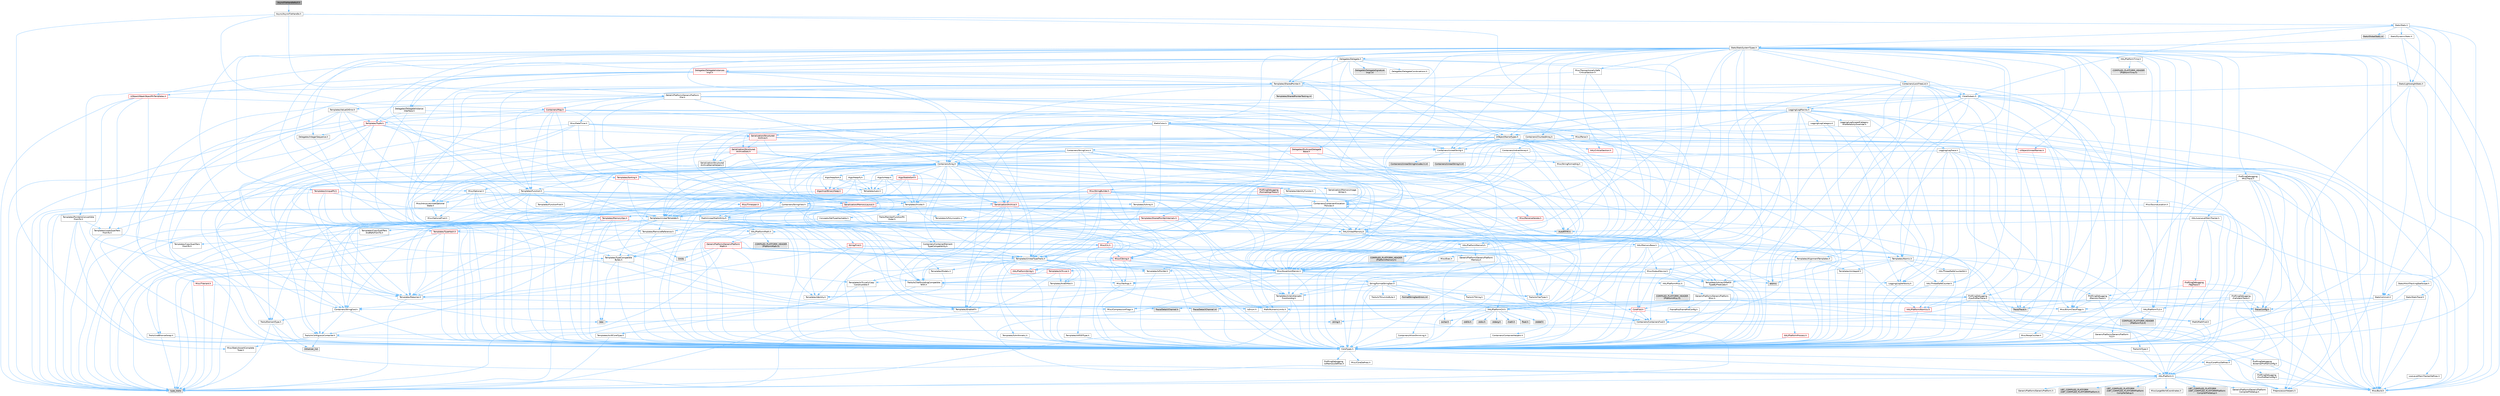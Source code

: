 digraph "AsyncFileHandleNull.h"
{
 // INTERACTIVE_SVG=YES
 // LATEX_PDF_SIZE
  bgcolor="transparent";
  edge [fontname=Helvetica,fontsize=10,labelfontname=Helvetica,labelfontsize=10];
  node [fontname=Helvetica,fontsize=10,shape=box,height=0.2,width=0.4];
  Node1 [id="Node000001",label="AsyncFileHandleNull.h",height=0.2,width=0.4,color="gray40", fillcolor="grey60", style="filled", fontcolor="black",tooltip=" "];
  Node1 -> Node2 [id="edge1_Node000001_Node000002",color="steelblue1",style="solid",tooltip=" "];
  Node2 [id="Node000002",label="Async/AsyncFileHandle.h",height=0.2,width=0.4,color="grey40", fillcolor="white", style="filled",URL="$df/dc4/AsyncFileHandle_8h.html",tooltip=" "];
  Node2 -> Node3 [id="edge2_Node000002_Node000003",color="steelblue1",style="solid",tooltip=" "];
  Node3 [id="Node000003",label="CoreTypes.h",height=0.2,width=0.4,color="grey40", fillcolor="white", style="filled",URL="$dc/dec/CoreTypes_8h.html",tooltip=" "];
  Node3 -> Node4 [id="edge3_Node000003_Node000004",color="steelblue1",style="solid",tooltip=" "];
  Node4 [id="Node000004",label="HAL/Platform.h",height=0.2,width=0.4,color="grey40", fillcolor="white", style="filled",URL="$d9/dd0/Platform_8h.html",tooltip=" "];
  Node4 -> Node5 [id="edge4_Node000004_Node000005",color="steelblue1",style="solid",tooltip=" "];
  Node5 [id="Node000005",label="Misc/Build.h",height=0.2,width=0.4,color="grey40", fillcolor="white", style="filled",URL="$d3/dbb/Build_8h.html",tooltip=" "];
  Node4 -> Node6 [id="edge5_Node000004_Node000006",color="steelblue1",style="solid",tooltip=" "];
  Node6 [id="Node000006",label="Misc/LargeWorldCoordinates.h",height=0.2,width=0.4,color="grey40", fillcolor="white", style="filled",URL="$d2/dcb/LargeWorldCoordinates_8h.html",tooltip=" "];
  Node4 -> Node7 [id="edge6_Node000004_Node000007",color="steelblue1",style="solid",tooltip=" "];
  Node7 [id="Node000007",label="type_traits",height=0.2,width=0.4,color="grey60", fillcolor="#E0E0E0", style="filled",tooltip=" "];
  Node4 -> Node8 [id="edge7_Node000004_Node000008",color="steelblue1",style="solid",tooltip=" "];
  Node8 [id="Node000008",label="PreprocessorHelpers.h",height=0.2,width=0.4,color="grey40", fillcolor="white", style="filled",URL="$db/ddb/PreprocessorHelpers_8h.html",tooltip=" "];
  Node4 -> Node9 [id="edge8_Node000004_Node000009",color="steelblue1",style="solid",tooltip=" "];
  Node9 [id="Node000009",label="UBT_COMPILED_PLATFORM\l/UBT_COMPILED_PLATFORMPlatform\lCompilerPreSetup.h",height=0.2,width=0.4,color="grey60", fillcolor="#E0E0E0", style="filled",tooltip=" "];
  Node4 -> Node10 [id="edge9_Node000004_Node000010",color="steelblue1",style="solid",tooltip=" "];
  Node10 [id="Node000010",label="GenericPlatform/GenericPlatform\lCompilerPreSetup.h",height=0.2,width=0.4,color="grey40", fillcolor="white", style="filled",URL="$d9/dc8/GenericPlatformCompilerPreSetup_8h.html",tooltip=" "];
  Node4 -> Node11 [id="edge10_Node000004_Node000011",color="steelblue1",style="solid",tooltip=" "];
  Node11 [id="Node000011",label="GenericPlatform/GenericPlatform.h",height=0.2,width=0.4,color="grey40", fillcolor="white", style="filled",URL="$d6/d84/GenericPlatform_8h.html",tooltip=" "];
  Node4 -> Node12 [id="edge11_Node000004_Node000012",color="steelblue1",style="solid",tooltip=" "];
  Node12 [id="Node000012",label="UBT_COMPILED_PLATFORM\l/UBT_COMPILED_PLATFORMPlatform.h",height=0.2,width=0.4,color="grey60", fillcolor="#E0E0E0", style="filled",tooltip=" "];
  Node4 -> Node13 [id="edge12_Node000004_Node000013",color="steelblue1",style="solid",tooltip=" "];
  Node13 [id="Node000013",label="UBT_COMPILED_PLATFORM\l/UBT_COMPILED_PLATFORMPlatform\lCompilerSetup.h",height=0.2,width=0.4,color="grey60", fillcolor="#E0E0E0", style="filled",tooltip=" "];
  Node3 -> Node14 [id="edge13_Node000003_Node000014",color="steelblue1",style="solid",tooltip=" "];
  Node14 [id="Node000014",label="ProfilingDebugging\l/UMemoryDefines.h",height=0.2,width=0.4,color="grey40", fillcolor="white", style="filled",URL="$d2/da2/UMemoryDefines_8h.html",tooltip=" "];
  Node3 -> Node15 [id="edge14_Node000003_Node000015",color="steelblue1",style="solid",tooltip=" "];
  Node15 [id="Node000015",label="Misc/CoreMiscDefines.h",height=0.2,width=0.4,color="grey40", fillcolor="white", style="filled",URL="$da/d38/CoreMiscDefines_8h.html",tooltip=" "];
  Node15 -> Node4 [id="edge15_Node000015_Node000004",color="steelblue1",style="solid",tooltip=" "];
  Node15 -> Node8 [id="edge16_Node000015_Node000008",color="steelblue1",style="solid",tooltip=" "];
  Node3 -> Node16 [id="edge17_Node000003_Node000016",color="steelblue1",style="solid",tooltip=" "];
  Node16 [id="Node000016",label="Misc/CoreDefines.h",height=0.2,width=0.4,color="grey40", fillcolor="white", style="filled",URL="$d3/dd2/CoreDefines_8h.html",tooltip=" "];
  Node2 -> Node17 [id="edge18_Node000002_Node000017",color="steelblue1",style="solid",tooltip=" "];
  Node17 [id="Node000017",label="Misc/AssertionMacros.h",height=0.2,width=0.4,color="grey40", fillcolor="white", style="filled",URL="$d0/dfa/AssertionMacros_8h.html",tooltip=" "];
  Node17 -> Node3 [id="edge19_Node000017_Node000003",color="steelblue1",style="solid",tooltip=" "];
  Node17 -> Node4 [id="edge20_Node000017_Node000004",color="steelblue1",style="solid",tooltip=" "];
  Node17 -> Node18 [id="edge21_Node000017_Node000018",color="steelblue1",style="solid",tooltip=" "];
  Node18 [id="Node000018",label="HAL/PlatformMisc.h",height=0.2,width=0.4,color="grey40", fillcolor="white", style="filled",URL="$d0/df5/PlatformMisc_8h.html",tooltip=" "];
  Node18 -> Node3 [id="edge22_Node000018_Node000003",color="steelblue1",style="solid",tooltip=" "];
  Node18 -> Node19 [id="edge23_Node000018_Node000019",color="steelblue1",style="solid",tooltip=" "];
  Node19 [id="Node000019",label="GenericPlatform/GenericPlatform\lMisc.h",height=0.2,width=0.4,color="grey40", fillcolor="white", style="filled",URL="$db/d9a/GenericPlatformMisc_8h.html",tooltip=" "];
  Node19 -> Node20 [id="edge24_Node000019_Node000020",color="steelblue1",style="solid",tooltip=" "];
  Node20 [id="Node000020",label="Containers/StringFwd.h",height=0.2,width=0.4,color="grey40", fillcolor="white", style="filled",URL="$df/d37/StringFwd_8h.html",tooltip=" "];
  Node20 -> Node3 [id="edge25_Node000020_Node000003",color="steelblue1",style="solid",tooltip=" "];
  Node20 -> Node21 [id="edge26_Node000020_Node000021",color="steelblue1",style="solid",tooltip=" "];
  Node21 [id="Node000021",label="Traits/ElementType.h",height=0.2,width=0.4,color="grey40", fillcolor="white", style="filled",URL="$d5/d4f/ElementType_8h.html",tooltip=" "];
  Node21 -> Node4 [id="edge27_Node000021_Node000004",color="steelblue1",style="solid",tooltip=" "];
  Node21 -> Node22 [id="edge28_Node000021_Node000022",color="steelblue1",style="solid",tooltip=" "];
  Node22 [id="Node000022",label="initializer_list",height=0.2,width=0.4,color="grey60", fillcolor="#E0E0E0", style="filled",tooltip=" "];
  Node21 -> Node7 [id="edge29_Node000021_Node000007",color="steelblue1",style="solid",tooltip=" "];
  Node20 -> Node23 [id="edge30_Node000020_Node000023",color="steelblue1",style="solid",tooltip=" "];
  Node23 [id="Node000023",label="Traits/IsContiguousContainer.h",height=0.2,width=0.4,color="grey40", fillcolor="white", style="filled",URL="$d5/d3c/IsContiguousContainer_8h.html",tooltip=" "];
  Node23 -> Node3 [id="edge31_Node000023_Node000003",color="steelblue1",style="solid",tooltip=" "];
  Node23 -> Node24 [id="edge32_Node000023_Node000024",color="steelblue1",style="solid",tooltip=" "];
  Node24 [id="Node000024",label="Misc/StaticAssertComplete\lType.h",height=0.2,width=0.4,color="grey40", fillcolor="white", style="filled",URL="$d5/d4e/StaticAssertCompleteType_8h.html",tooltip=" "];
  Node23 -> Node22 [id="edge33_Node000023_Node000022",color="steelblue1",style="solid",tooltip=" "];
  Node19 -> Node25 [id="edge34_Node000019_Node000025",color="steelblue1",style="solid",tooltip=" "];
  Node25 [id="Node000025",label="CoreFwd.h",height=0.2,width=0.4,color="red", fillcolor="#FFF0F0", style="filled",URL="$d1/d1e/CoreFwd_8h.html",tooltip=" "];
  Node25 -> Node3 [id="edge35_Node000025_Node000003",color="steelblue1",style="solid",tooltip=" "];
  Node25 -> Node26 [id="edge36_Node000025_Node000026",color="steelblue1",style="solid",tooltip=" "];
  Node26 [id="Node000026",label="Containers/ContainersFwd.h",height=0.2,width=0.4,color="grey40", fillcolor="white", style="filled",URL="$d4/d0a/ContainersFwd_8h.html",tooltip=" "];
  Node26 -> Node4 [id="edge37_Node000026_Node000004",color="steelblue1",style="solid",tooltip=" "];
  Node26 -> Node3 [id="edge38_Node000026_Node000003",color="steelblue1",style="solid",tooltip=" "];
  Node26 -> Node23 [id="edge39_Node000026_Node000023",color="steelblue1",style="solid",tooltip=" "];
  Node25 -> Node27 [id="edge40_Node000025_Node000027",color="steelblue1",style="solid",tooltip=" "];
  Node27 [id="Node000027",label="Math/MathFwd.h",height=0.2,width=0.4,color="grey40", fillcolor="white", style="filled",URL="$d2/d10/MathFwd_8h.html",tooltip=" "];
  Node27 -> Node4 [id="edge41_Node000027_Node000004",color="steelblue1",style="solid",tooltip=" "];
  Node19 -> Node3 [id="edge42_Node000019_Node000003",color="steelblue1",style="solid",tooltip=" "];
  Node19 -> Node29 [id="edge43_Node000019_Node000029",color="steelblue1",style="solid",tooltip=" "];
  Node29 [id="Node000029",label="FramePro/FrameProConfig.h",height=0.2,width=0.4,color="grey40", fillcolor="white", style="filled",URL="$d7/d90/FrameProConfig_8h.html",tooltip=" "];
  Node19 -> Node30 [id="edge44_Node000019_Node000030",color="steelblue1",style="solid",tooltip=" "];
  Node30 [id="Node000030",label="HAL/PlatformCrt.h",height=0.2,width=0.4,color="grey40", fillcolor="white", style="filled",URL="$d8/d75/PlatformCrt_8h.html",tooltip=" "];
  Node30 -> Node31 [id="edge45_Node000030_Node000031",color="steelblue1",style="solid",tooltip=" "];
  Node31 [id="Node000031",label="new",height=0.2,width=0.4,color="grey60", fillcolor="#E0E0E0", style="filled",tooltip=" "];
  Node30 -> Node32 [id="edge46_Node000030_Node000032",color="steelblue1",style="solid",tooltip=" "];
  Node32 [id="Node000032",label="wchar.h",height=0.2,width=0.4,color="grey60", fillcolor="#E0E0E0", style="filled",tooltip=" "];
  Node30 -> Node33 [id="edge47_Node000030_Node000033",color="steelblue1",style="solid",tooltip=" "];
  Node33 [id="Node000033",label="stddef.h",height=0.2,width=0.4,color="grey60", fillcolor="#E0E0E0", style="filled",tooltip=" "];
  Node30 -> Node34 [id="edge48_Node000030_Node000034",color="steelblue1",style="solid",tooltip=" "];
  Node34 [id="Node000034",label="stdlib.h",height=0.2,width=0.4,color="grey60", fillcolor="#E0E0E0", style="filled",tooltip=" "];
  Node30 -> Node35 [id="edge49_Node000030_Node000035",color="steelblue1",style="solid",tooltip=" "];
  Node35 [id="Node000035",label="stdio.h",height=0.2,width=0.4,color="grey60", fillcolor="#E0E0E0", style="filled",tooltip=" "];
  Node30 -> Node36 [id="edge50_Node000030_Node000036",color="steelblue1",style="solid",tooltip=" "];
  Node36 [id="Node000036",label="stdarg.h",height=0.2,width=0.4,color="grey60", fillcolor="#E0E0E0", style="filled",tooltip=" "];
  Node30 -> Node37 [id="edge51_Node000030_Node000037",color="steelblue1",style="solid",tooltip=" "];
  Node37 [id="Node000037",label="math.h",height=0.2,width=0.4,color="grey60", fillcolor="#E0E0E0", style="filled",tooltip=" "];
  Node30 -> Node38 [id="edge52_Node000030_Node000038",color="steelblue1",style="solid",tooltip=" "];
  Node38 [id="Node000038",label="float.h",height=0.2,width=0.4,color="grey60", fillcolor="#E0E0E0", style="filled",tooltip=" "];
  Node30 -> Node39 [id="edge53_Node000030_Node000039",color="steelblue1",style="solid",tooltip=" "];
  Node39 [id="Node000039",label="string.h",height=0.2,width=0.4,color="grey60", fillcolor="#E0E0E0", style="filled",tooltip=" "];
  Node19 -> Node40 [id="edge54_Node000019_Node000040",color="steelblue1",style="solid",tooltip=" "];
  Node40 [id="Node000040",label="Math/NumericLimits.h",height=0.2,width=0.4,color="grey40", fillcolor="white", style="filled",URL="$df/d1b/NumericLimits_8h.html",tooltip=" "];
  Node40 -> Node3 [id="edge55_Node000040_Node000003",color="steelblue1",style="solid",tooltip=" "];
  Node19 -> Node41 [id="edge56_Node000019_Node000041",color="steelblue1",style="solid",tooltip=" "];
  Node41 [id="Node000041",label="Misc/CompressionFlags.h",height=0.2,width=0.4,color="grey40", fillcolor="white", style="filled",URL="$d9/d76/CompressionFlags_8h.html",tooltip=" "];
  Node19 -> Node42 [id="edge57_Node000019_Node000042",color="steelblue1",style="solid",tooltip=" "];
  Node42 [id="Node000042",label="Misc/EnumClassFlags.h",height=0.2,width=0.4,color="grey40", fillcolor="white", style="filled",URL="$d8/de7/EnumClassFlags_8h.html",tooltip=" "];
  Node19 -> Node43 [id="edge58_Node000019_Node000043",color="steelblue1",style="solid",tooltip=" "];
  Node43 [id="Node000043",label="ProfilingDebugging\l/CsvProfilerConfig.h",height=0.2,width=0.4,color="grey40", fillcolor="white", style="filled",URL="$d3/d88/CsvProfilerConfig_8h.html",tooltip=" "];
  Node43 -> Node5 [id="edge59_Node000043_Node000005",color="steelblue1",style="solid",tooltip=" "];
  Node19 -> Node44 [id="edge60_Node000019_Node000044",color="steelblue1",style="solid",tooltip=" "];
  Node44 [id="Node000044",label="ProfilingDebugging\l/ExternalProfilerConfig.h",height=0.2,width=0.4,color="grey40", fillcolor="white", style="filled",URL="$d3/dbb/ExternalProfilerConfig_8h.html",tooltip=" "];
  Node44 -> Node5 [id="edge61_Node000044_Node000005",color="steelblue1",style="solid",tooltip=" "];
  Node18 -> Node45 [id="edge62_Node000018_Node000045",color="steelblue1",style="solid",tooltip=" "];
  Node45 [id="Node000045",label="COMPILED_PLATFORM_HEADER\l(PlatformMisc.h)",height=0.2,width=0.4,color="grey60", fillcolor="#E0E0E0", style="filled",tooltip=" "];
  Node18 -> Node46 [id="edge63_Node000018_Node000046",color="steelblue1",style="solid",tooltip=" "];
  Node46 [id="Node000046",label="ProfilingDebugging\l/CpuProfilerTrace.h",height=0.2,width=0.4,color="grey40", fillcolor="white", style="filled",URL="$da/dcb/CpuProfilerTrace_8h.html",tooltip=" "];
  Node46 -> Node3 [id="edge64_Node000046_Node000003",color="steelblue1",style="solid",tooltip=" "];
  Node46 -> Node26 [id="edge65_Node000046_Node000026",color="steelblue1",style="solid",tooltip=" "];
  Node46 -> Node47 [id="edge66_Node000046_Node000047",color="steelblue1",style="solid",tooltip=" "];
  Node47 [id="Node000047",label="HAL/PlatformAtomics.h",height=0.2,width=0.4,color="red", fillcolor="#FFF0F0", style="filled",URL="$d3/d36/PlatformAtomics_8h.html",tooltip=" "];
  Node47 -> Node3 [id="edge67_Node000047_Node000003",color="steelblue1",style="solid",tooltip=" "];
  Node46 -> Node8 [id="edge68_Node000046_Node000008",color="steelblue1",style="solid",tooltip=" "];
  Node46 -> Node5 [id="edge69_Node000046_Node000005",color="steelblue1",style="solid",tooltip=" "];
  Node46 -> Node50 [id="edge70_Node000046_Node000050",color="steelblue1",style="solid",tooltip=" "];
  Node50 [id="Node000050",label="Trace/Config.h",height=0.2,width=0.4,color="grey60", fillcolor="#E0E0E0", style="filled",tooltip=" "];
  Node46 -> Node51 [id="edge71_Node000046_Node000051",color="steelblue1",style="solid",tooltip=" "];
  Node51 [id="Node000051",label="Trace/Detail/Channel.h",height=0.2,width=0.4,color="grey60", fillcolor="#E0E0E0", style="filled",tooltip=" "];
  Node46 -> Node52 [id="edge72_Node000046_Node000052",color="steelblue1",style="solid",tooltip=" "];
  Node52 [id="Node000052",label="Trace/Detail/Channel.inl",height=0.2,width=0.4,color="grey60", fillcolor="#E0E0E0", style="filled",tooltip=" "];
  Node46 -> Node53 [id="edge73_Node000046_Node000053",color="steelblue1",style="solid",tooltip=" "];
  Node53 [id="Node000053",label="Trace/Trace.h",height=0.2,width=0.4,color="grey60", fillcolor="#E0E0E0", style="filled",tooltip=" "];
  Node17 -> Node8 [id="edge74_Node000017_Node000008",color="steelblue1",style="solid",tooltip=" "];
  Node17 -> Node54 [id="edge75_Node000017_Node000054",color="steelblue1",style="solid",tooltip=" "];
  Node54 [id="Node000054",label="Templates/EnableIf.h",height=0.2,width=0.4,color="grey40", fillcolor="white", style="filled",URL="$d7/d60/EnableIf_8h.html",tooltip=" "];
  Node54 -> Node3 [id="edge76_Node000054_Node000003",color="steelblue1",style="solid",tooltip=" "];
  Node17 -> Node55 [id="edge77_Node000017_Node000055",color="steelblue1",style="solid",tooltip=" "];
  Node55 [id="Node000055",label="Templates/IsArrayOrRefOf\lTypeByPredicate.h",height=0.2,width=0.4,color="grey40", fillcolor="white", style="filled",URL="$d6/da1/IsArrayOrRefOfTypeByPredicate_8h.html",tooltip=" "];
  Node55 -> Node3 [id="edge78_Node000055_Node000003",color="steelblue1",style="solid",tooltip=" "];
  Node17 -> Node56 [id="edge79_Node000017_Node000056",color="steelblue1",style="solid",tooltip=" "];
  Node56 [id="Node000056",label="Templates/IsValidVariadic\lFunctionArg.h",height=0.2,width=0.4,color="grey40", fillcolor="white", style="filled",URL="$d0/dc8/IsValidVariadicFunctionArg_8h.html",tooltip=" "];
  Node56 -> Node3 [id="edge80_Node000056_Node000003",color="steelblue1",style="solid",tooltip=" "];
  Node56 -> Node57 [id="edge81_Node000056_Node000057",color="steelblue1",style="solid",tooltip=" "];
  Node57 [id="Node000057",label="IsEnum.h",height=0.2,width=0.4,color="grey40", fillcolor="white", style="filled",URL="$d4/de5/IsEnum_8h.html",tooltip=" "];
  Node56 -> Node7 [id="edge82_Node000056_Node000007",color="steelblue1",style="solid",tooltip=" "];
  Node17 -> Node58 [id="edge83_Node000017_Node000058",color="steelblue1",style="solid",tooltip=" "];
  Node58 [id="Node000058",label="Traits/IsCharEncodingCompatible\lWith.h",height=0.2,width=0.4,color="grey40", fillcolor="white", style="filled",URL="$df/dd1/IsCharEncodingCompatibleWith_8h.html",tooltip=" "];
  Node58 -> Node7 [id="edge84_Node000058_Node000007",color="steelblue1",style="solid",tooltip=" "];
  Node58 -> Node59 [id="edge85_Node000058_Node000059",color="steelblue1",style="solid",tooltip=" "];
  Node59 [id="Node000059",label="Traits/IsCharType.h",height=0.2,width=0.4,color="grey40", fillcolor="white", style="filled",URL="$db/d51/IsCharType_8h.html",tooltip=" "];
  Node59 -> Node3 [id="edge86_Node000059_Node000003",color="steelblue1",style="solid",tooltip=" "];
  Node17 -> Node60 [id="edge87_Node000017_Node000060",color="steelblue1",style="solid",tooltip=" "];
  Node60 [id="Node000060",label="Misc/VarArgs.h",height=0.2,width=0.4,color="grey40", fillcolor="white", style="filled",URL="$d5/d6f/VarArgs_8h.html",tooltip=" "];
  Node60 -> Node3 [id="edge88_Node000060_Node000003",color="steelblue1",style="solid",tooltip=" "];
  Node17 -> Node61 [id="edge89_Node000017_Node000061",color="steelblue1",style="solid",tooltip=" "];
  Node61 [id="Node000061",label="String/FormatStringSan.h",height=0.2,width=0.4,color="grey40", fillcolor="white", style="filled",URL="$d3/d8b/FormatStringSan_8h.html",tooltip=" "];
  Node61 -> Node7 [id="edge90_Node000061_Node000007",color="steelblue1",style="solid",tooltip=" "];
  Node61 -> Node3 [id="edge91_Node000061_Node000003",color="steelblue1",style="solid",tooltip=" "];
  Node61 -> Node62 [id="edge92_Node000061_Node000062",color="steelblue1",style="solid",tooltip=" "];
  Node62 [id="Node000062",label="Templates/Requires.h",height=0.2,width=0.4,color="grey40", fillcolor="white", style="filled",URL="$dc/d96/Requires_8h.html",tooltip=" "];
  Node62 -> Node54 [id="edge93_Node000062_Node000054",color="steelblue1",style="solid",tooltip=" "];
  Node62 -> Node7 [id="edge94_Node000062_Node000007",color="steelblue1",style="solid",tooltip=" "];
  Node61 -> Node63 [id="edge95_Node000061_Node000063",color="steelblue1",style="solid",tooltip=" "];
  Node63 [id="Node000063",label="Templates/Identity.h",height=0.2,width=0.4,color="grey40", fillcolor="white", style="filled",URL="$d0/dd5/Identity_8h.html",tooltip=" "];
  Node61 -> Node56 [id="edge96_Node000061_Node000056",color="steelblue1",style="solid",tooltip=" "];
  Node61 -> Node59 [id="edge97_Node000061_Node000059",color="steelblue1",style="solid",tooltip=" "];
  Node61 -> Node64 [id="edge98_Node000061_Node000064",color="steelblue1",style="solid",tooltip=" "];
  Node64 [id="Node000064",label="Traits/IsTEnumAsByte.h",height=0.2,width=0.4,color="grey40", fillcolor="white", style="filled",URL="$d1/de6/IsTEnumAsByte_8h.html",tooltip=" "];
  Node61 -> Node65 [id="edge99_Node000061_Node000065",color="steelblue1",style="solid",tooltip=" "];
  Node65 [id="Node000065",label="Traits/IsTString.h",height=0.2,width=0.4,color="grey40", fillcolor="white", style="filled",URL="$d0/df8/IsTString_8h.html",tooltip=" "];
  Node65 -> Node26 [id="edge100_Node000065_Node000026",color="steelblue1",style="solid",tooltip=" "];
  Node61 -> Node26 [id="edge101_Node000061_Node000026",color="steelblue1",style="solid",tooltip=" "];
  Node61 -> Node66 [id="edge102_Node000061_Node000066",color="steelblue1",style="solid",tooltip=" "];
  Node66 [id="Node000066",label="FormatStringSanErrors.inl",height=0.2,width=0.4,color="grey60", fillcolor="#E0E0E0", style="filled",tooltip=" "];
  Node17 -> Node67 [id="edge103_Node000017_Node000067",color="steelblue1",style="solid",tooltip=" "];
  Node67 [id="Node000067",label="atomic",height=0.2,width=0.4,color="grey60", fillcolor="#E0E0E0", style="filled",tooltip=" "];
  Node2 -> Node68 [id="edge104_Node000002_Node000068",color="steelblue1",style="solid",tooltip=" "];
  Node68 [id="Node000068",label="Templates/Function.h",height=0.2,width=0.4,color="grey40", fillcolor="white", style="filled",URL="$df/df5/Function_8h.html",tooltip=" "];
  Node68 -> Node3 [id="edge105_Node000068_Node000003",color="steelblue1",style="solid",tooltip=" "];
  Node68 -> Node17 [id="edge106_Node000068_Node000017",color="steelblue1",style="solid",tooltip=" "];
  Node68 -> Node69 [id="edge107_Node000068_Node000069",color="steelblue1",style="solid",tooltip=" "];
  Node69 [id="Node000069",label="Misc/IntrusiveUnsetOptional\lState.h",height=0.2,width=0.4,color="grey40", fillcolor="white", style="filled",URL="$d2/d0a/IntrusiveUnsetOptionalState_8h.html",tooltip=" "];
  Node69 -> Node70 [id="edge108_Node000069_Node000070",color="steelblue1",style="solid",tooltip=" "];
  Node70 [id="Node000070",label="Misc/OptionalFwd.h",height=0.2,width=0.4,color="grey40", fillcolor="white", style="filled",URL="$dc/d50/OptionalFwd_8h.html",tooltip=" "];
  Node68 -> Node71 [id="edge109_Node000068_Node000071",color="steelblue1",style="solid",tooltip=" "];
  Node71 [id="Node000071",label="HAL/UnrealMemory.h",height=0.2,width=0.4,color="grey40", fillcolor="white", style="filled",URL="$d9/d96/UnrealMemory_8h.html",tooltip=" "];
  Node71 -> Node3 [id="edge110_Node000071_Node000003",color="steelblue1",style="solid",tooltip=" "];
  Node71 -> Node72 [id="edge111_Node000071_Node000072",color="steelblue1",style="solid",tooltip=" "];
  Node72 [id="Node000072",label="GenericPlatform/GenericPlatform\lMemory.h",height=0.2,width=0.4,color="grey40", fillcolor="white", style="filled",URL="$dd/d22/GenericPlatformMemory_8h.html",tooltip=" "];
  Node72 -> Node25 [id="edge112_Node000072_Node000025",color="steelblue1",style="solid",tooltip=" "];
  Node72 -> Node3 [id="edge113_Node000072_Node000003",color="steelblue1",style="solid",tooltip=" "];
  Node72 -> Node73 [id="edge114_Node000072_Node000073",color="steelblue1",style="solid",tooltip=" "];
  Node73 [id="Node000073",label="HAL/PlatformString.h",height=0.2,width=0.4,color="red", fillcolor="#FFF0F0", style="filled",URL="$db/db5/PlatformString_8h.html",tooltip=" "];
  Node73 -> Node3 [id="edge115_Node000073_Node000003",color="steelblue1",style="solid",tooltip=" "];
  Node72 -> Node39 [id="edge116_Node000072_Node000039",color="steelblue1",style="solid",tooltip=" "];
  Node72 -> Node32 [id="edge117_Node000072_Node000032",color="steelblue1",style="solid",tooltip=" "];
  Node71 -> Node75 [id="edge118_Node000071_Node000075",color="steelblue1",style="solid",tooltip=" "];
  Node75 [id="Node000075",label="HAL/MemoryBase.h",height=0.2,width=0.4,color="grey40", fillcolor="white", style="filled",URL="$d6/d9f/MemoryBase_8h.html",tooltip=" "];
  Node75 -> Node3 [id="edge119_Node000075_Node000003",color="steelblue1",style="solid",tooltip=" "];
  Node75 -> Node47 [id="edge120_Node000075_Node000047",color="steelblue1",style="solid",tooltip=" "];
  Node75 -> Node30 [id="edge121_Node000075_Node000030",color="steelblue1",style="solid",tooltip=" "];
  Node75 -> Node76 [id="edge122_Node000075_Node000076",color="steelblue1",style="solid",tooltip=" "];
  Node76 [id="Node000076",label="Misc/Exec.h",height=0.2,width=0.4,color="grey40", fillcolor="white", style="filled",URL="$de/ddb/Exec_8h.html",tooltip=" "];
  Node76 -> Node3 [id="edge123_Node000076_Node000003",color="steelblue1",style="solid",tooltip=" "];
  Node76 -> Node17 [id="edge124_Node000076_Node000017",color="steelblue1",style="solid",tooltip=" "];
  Node75 -> Node77 [id="edge125_Node000075_Node000077",color="steelblue1",style="solid",tooltip=" "];
  Node77 [id="Node000077",label="Misc/OutputDevice.h",height=0.2,width=0.4,color="grey40", fillcolor="white", style="filled",URL="$d7/d32/OutputDevice_8h.html",tooltip=" "];
  Node77 -> Node25 [id="edge126_Node000077_Node000025",color="steelblue1",style="solid",tooltip=" "];
  Node77 -> Node3 [id="edge127_Node000077_Node000003",color="steelblue1",style="solid",tooltip=" "];
  Node77 -> Node78 [id="edge128_Node000077_Node000078",color="steelblue1",style="solid",tooltip=" "];
  Node78 [id="Node000078",label="Logging/LogVerbosity.h",height=0.2,width=0.4,color="grey40", fillcolor="white", style="filled",URL="$d2/d8f/LogVerbosity_8h.html",tooltip=" "];
  Node78 -> Node3 [id="edge129_Node000078_Node000003",color="steelblue1",style="solid",tooltip=" "];
  Node77 -> Node60 [id="edge130_Node000077_Node000060",color="steelblue1",style="solid",tooltip=" "];
  Node77 -> Node55 [id="edge131_Node000077_Node000055",color="steelblue1",style="solid",tooltip=" "];
  Node77 -> Node56 [id="edge132_Node000077_Node000056",color="steelblue1",style="solid",tooltip=" "];
  Node77 -> Node58 [id="edge133_Node000077_Node000058",color="steelblue1",style="solid",tooltip=" "];
  Node75 -> Node79 [id="edge134_Node000075_Node000079",color="steelblue1",style="solid",tooltip=" "];
  Node79 [id="Node000079",label="Templates/Atomic.h",height=0.2,width=0.4,color="grey40", fillcolor="white", style="filled",URL="$d3/d91/Atomic_8h.html",tooltip=" "];
  Node79 -> Node80 [id="edge135_Node000079_Node000080",color="steelblue1",style="solid",tooltip=" "];
  Node80 [id="Node000080",label="HAL/ThreadSafeCounter.h",height=0.2,width=0.4,color="grey40", fillcolor="white", style="filled",URL="$dc/dc9/ThreadSafeCounter_8h.html",tooltip=" "];
  Node80 -> Node3 [id="edge136_Node000080_Node000003",color="steelblue1",style="solid",tooltip=" "];
  Node80 -> Node47 [id="edge137_Node000080_Node000047",color="steelblue1",style="solid",tooltip=" "];
  Node79 -> Node81 [id="edge138_Node000079_Node000081",color="steelblue1",style="solid",tooltip=" "];
  Node81 [id="Node000081",label="HAL/ThreadSafeCounter64.h",height=0.2,width=0.4,color="grey40", fillcolor="white", style="filled",URL="$d0/d12/ThreadSafeCounter64_8h.html",tooltip=" "];
  Node81 -> Node3 [id="edge139_Node000081_Node000003",color="steelblue1",style="solid",tooltip=" "];
  Node81 -> Node80 [id="edge140_Node000081_Node000080",color="steelblue1",style="solid",tooltip=" "];
  Node79 -> Node82 [id="edge141_Node000079_Node000082",color="steelblue1",style="solid",tooltip=" "];
  Node82 [id="Node000082",label="Templates/IsIntegral.h",height=0.2,width=0.4,color="grey40", fillcolor="white", style="filled",URL="$da/d64/IsIntegral_8h.html",tooltip=" "];
  Node82 -> Node3 [id="edge142_Node000082_Node000003",color="steelblue1",style="solid",tooltip=" "];
  Node79 -> Node83 [id="edge143_Node000079_Node000083",color="steelblue1",style="solid",tooltip=" "];
  Node83 [id="Node000083",label="Templates/IsTrivial.h",height=0.2,width=0.4,color="red", fillcolor="#FFF0F0", style="filled",URL="$da/d4c/IsTrivial_8h.html",tooltip=" "];
  Node83 -> Node84 [id="edge144_Node000083_Node000084",color="steelblue1",style="solid",tooltip=" "];
  Node84 [id="Node000084",label="Templates/AndOrNot.h",height=0.2,width=0.4,color="grey40", fillcolor="white", style="filled",URL="$db/d0a/AndOrNot_8h.html",tooltip=" "];
  Node84 -> Node3 [id="edge145_Node000084_Node000003",color="steelblue1",style="solid",tooltip=" "];
  Node83 -> Node85 [id="edge146_Node000083_Node000085",color="steelblue1",style="solid",tooltip=" "];
  Node85 [id="Node000085",label="Templates/IsTriviallyCopy\lConstructible.h",height=0.2,width=0.4,color="grey40", fillcolor="white", style="filled",URL="$d3/d78/IsTriviallyCopyConstructible_8h.html",tooltip=" "];
  Node85 -> Node3 [id="edge147_Node000085_Node000003",color="steelblue1",style="solid",tooltip=" "];
  Node85 -> Node7 [id="edge148_Node000085_Node000007",color="steelblue1",style="solid",tooltip=" "];
  Node83 -> Node7 [id="edge149_Node000083_Node000007",color="steelblue1",style="solid",tooltip=" "];
  Node79 -> Node87 [id="edge150_Node000079_Node000087",color="steelblue1",style="solid",tooltip=" "];
  Node87 [id="Node000087",label="Traits/IntType.h",height=0.2,width=0.4,color="grey40", fillcolor="white", style="filled",URL="$d7/deb/IntType_8h.html",tooltip=" "];
  Node87 -> Node4 [id="edge151_Node000087_Node000004",color="steelblue1",style="solid",tooltip=" "];
  Node79 -> Node67 [id="edge152_Node000079_Node000067",color="steelblue1",style="solid",tooltip=" "];
  Node71 -> Node88 [id="edge153_Node000071_Node000088",color="steelblue1",style="solid",tooltip=" "];
  Node88 [id="Node000088",label="HAL/PlatformMemory.h",height=0.2,width=0.4,color="grey40", fillcolor="white", style="filled",URL="$de/d68/PlatformMemory_8h.html",tooltip=" "];
  Node88 -> Node3 [id="edge154_Node000088_Node000003",color="steelblue1",style="solid",tooltip=" "];
  Node88 -> Node72 [id="edge155_Node000088_Node000072",color="steelblue1",style="solid",tooltip=" "];
  Node88 -> Node89 [id="edge156_Node000088_Node000089",color="steelblue1",style="solid",tooltip=" "];
  Node89 [id="Node000089",label="COMPILED_PLATFORM_HEADER\l(PlatformMemory.h)",height=0.2,width=0.4,color="grey60", fillcolor="#E0E0E0", style="filled",tooltip=" "];
  Node71 -> Node90 [id="edge157_Node000071_Node000090",color="steelblue1",style="solid",tooltip=" "];
  Node90 [id="Node000090",label="ProfilingDebugging\l/MemoryTrace.h",height=0.2,width=0.4,color="grey40", fillcolor="white", style="filled",URL="$da/dd7/MemoryTrace_8h.html",tooltip=" "];
  Node90 -> Node4 [id="edge158_Node000090_Node000004",color="steelblue1",style="solid",tooltip=" "];
  Node90 -> Node42 [id="edge159_Node000090_Node000042",color="steelblue1",style="solid",tooltip=" "];
  Node90 -> Node50 [id="edge160_Node000090_Node000050",color="steelblue1",style="solid",tooltip=" "];
  Node90 -> Node53 [id="edge161_Node000090_Node000053",color="steelblue1",style="solid",tooltip=" "];
  Node71 -> Node91 [id="edge162_Node000071_Node000091",color="steelblue1",style="solid",tooltip=" "];
  Node91 [id="Node000091",label="Templates/IsPointer.h",height=0.2,width=0.4,color="grey40", fillcolor="white", style="filled",URL="$d7/d05/IsPointer_8h.html",tooltip=" "];
  Node91 -> Node3 [id="edge163_Node000091_Node000003",color="steelblue1",style="solid",tooltip=" "];
  Node68 -> Node92 [id="edge164_Node000068_Node000092",color="steelblue1",style="solid",tooltip=" "];
  Node92 [id="Node000092",label="Templates/FunctionFwd.h",height=0.2,width=0.4,color="grey40", fillcolor="white", style="filled",URL="$d6/d54/FunctionFwd_8h.html",tooltip=" "];
  Node68 -> Node93 [id="edge165_Node000068_Node000093",color="steelblue1",style="solid",tooltip=" "];
  Node93 [id="Node000093",label="Templates/UnrealTypeTraits.h",height=0.2,width=0.4,color="grey40", fillcolor="white", style="filled",URL="$d2/d2d/UnrealTypeTraits_8h.html",tooltip=" "];
  Node93 -> Node3 [id="edge166_Node000093_Node000003",color="steelblue1",style="solid",tooltip=" "];
  Node93 -> Node91 [id="edge167_Node000093_Node000091",color="steelblue1",style="solid",tooltip=" "];
  Node93 -> Node17 [id="edge168_Node000093_Node000017",color="steelblue1",style="solid",tooltip=" "];
  Node93 -> Node84 [id="edge169_Node000093_Node000084",color="steelblue1",style="solid",tooltip=" "];
  Node93 -> Node54 [id="edge170_Node000093_Node000054",color="steelblue1",style="solid",tooltip=" "];
  Node93 -> Node94 [id="edge171_Node000093_Node000094",color="steelblue1",style="solid",tooltip=" "];
  Node94 [id="Node000094",label="Templates/IsArithmetic.h",height=0.2,width=0.4,color="grey40", fillcolor="white", style="filled",URL="$d2/d5d/IsArithmetic_8h.html",tooltip=" "];
  Node94 -> Node3 [id="edge172_Node000094_Node000003",color="steelblue1",style="solid",tooltip=" "];
  Node93 -> Node57 [id="edge173_Node000093_Node000057",color="steelblue1",style="solid",tooltip=" "];
  Node93 -> Node95 [id="edge174_Node000093_Node000095",color="steelblue1",style="solid",tooltip=" "];
  Node95 [id="Node000095",label="Templates/Models.h",height=0.2,width=0.4,color="grey40", fillcolor="white", style="filled",URL="$d3/d0c/Models_8h.html",tooltip=" "];
  Node95 -> Node63 [id="edge175_Node000095_Node000063",color="steelblue1",style="solid",tooltip=" "];
  Node93 -> Node96 [id="edge176_Node000093_Node000096",color="steelblue1",style="solid",tooltip=" "];
  Node96 [id="Node000096",label="Templates/IsPODType.h",height=0.2,width=0.4,color="grey40", fillcolor="white", style="filled",URL="$d7/db1/IsPODType_8h.html",tooltip=" "];
  Node96 -> Node3 [id="edge177_Node000096_Node000003",color="steelblue1",style="solid",tooltip=" "];
  Node93 -> Node97 [id="edge178_Node000093_Node000097",color="steelblue1",style="solid",tooltip=" "];
  Node97 [id="Node000097",label="Templates/IsUECoreType.h",height=0.2,width=0.4,color="grey40", fillcolor="white", style="filled",URL="$d1/db8/IsUECoreType_8h.html",tooltip=" "];
  Node97 -> Node3 [id="edge179_Node000097_Node000003",color="steelblue1",style="solid",tooltip=" "];
  Node97 -> Node7 [id="edge180_Node000097_Node000007",color="steelblue1",style="solid",tooltip=" "];
  Node93 -> Node85 [id="edge181_Node000093_Node000085",color="steelblue1",style="solid",tooltip=" "];
  Node68 -> Node98 [id="edge182_Node000068_Node000098",color="steelblue1",style="solid",tooltip=" "];
  Node98 [id="Node000098",label="Templates/Invoke.h",height=0.2,width=0.4,color="grey40", fillcolor="white", style="filled",URL="$d7/deb/Invoke_8h.html",tooltip=" "];
  Node98 -> Node3 [id="edge183_Node000098_Node000003",color="steelblue1",style="solid",tooltip=" "];
  Node98 -> Node99 [id="edge184_Node000098_Node000099",color="steelblue1",style="solid",tooltip=" "];
  Node99 [id="Node000099",label="Traits/MemberFunctionPtr\lOuter.h",height=0.2,width=0.4,color="grey40", fillcolor="white", style="filled",URL="$db/da7/MemberFunctionPtrOuter_8h.html",tooltip=" "];
  Node98 -> Node100 [id="edge185_Node000098_Node000100",color="steelblue1",style="solid",tooltip=" "];
  Node100 [id="Node000100",label="Templates/UnrealTemplate.h",height=0.2,width=0.4,color="grey40", fillcolor="white", style="filled",URL="$d4/d24/UnrealTemplate_8h.html",tooltip=" "];
  Node100 -> Node3 [id="edge186_Node000100_Node000003",color="steelblue1",style="solid",tooltip=" "];
  Node100 -> Node91 [id="edge187_Node000100_Node000091",color="steelblue1",style="solid",tooltip=" "];
  Node100 -> Node71 [id="edge188_Node000100_Node000071",color="steelblue1",style="solid",tooltip=" "];
  Node100 -> Node101 [id="edge189_Node000100_Node000101",color="steelblue1",style="solid",tooltip=" "];
  Node101 [id="Node000101",label="Templates/CopyQualifiers\lAndRefsFromTo.h",height=0.2,width=0.4,color="grey40", fillcolor="white", style="filled",URL="$d3/db3/CopyQualifiersAndRefsFromTo_8h.html",tooltip=" "];
  Node101 -> Node102 [id="edge190_Node000101_Node000102",color="steelblue1",style="solid",tooltip=" "];
  Node102 [id="Node000102",label="Templates/CopyQualifiers\lFromTo.h",height=0.2,width=0.4,color="grey40", fillcolor="white", style="filled",URL="$d5/db4/CopyQualifiersFromTo_8h.html",tooltip=" "];
  Node100 -> Node93 [id="edge191_Node000100_Node000093",color="steelblue1",style="solid",tooltip=" "];
  Node100 -> Node103 [id="edge192_Node000100_Node000103",color="steelblue1",style="solid",tooltip=" "];
  Node103 [id="Node000103",label="Templates/RemoveReference.h",height=0.2,width=0.4,color="grey40", fillcolor="white", style="filled",URL="$da/dbe/RemoveReference_8h.html",tooltip=" "];
  Node103 -> Node3 [id="edge193_Node000103_Node000003",color="steelblue1",style="solid",tooltip=" "];
  Node100 -> Node62 [id="edge194_Node000100_Node000062",color="steelblue1",style="solid",tooltip=" "];
  Node100 -> Node104 [id="edge195_Node000100_Node000104",color="steelblue1",style="solid",tooltip=" "];
  Node104 [id="Node000104",label="Templates/TypeCompatible\lBytes.h",height=0.2,width=0.4,color="grey40", fillcolor="white", style="filled",URL="$df/d0a/TypeCompatibleBytes_8h.html",tooltip=" "];
  Node104 -> Node3 [id="edge196_Node000104_Node000003",color="steelblue1",style="solid",tooltip=" "];
  Node104 -> Node39 [id="edge197_Node000104_Node000039",color="steelblue1",style="solid",tooltip=" "];
  Node104 -> Node31 [id="edge198_Node000104_Node000031",color="steelblue1",style="solid",tooltip=" "];
  Node104 -> Node7 [id="edge199_Node000104_Node000007",color="steelblue1",style="solid",tooltip=" "];
  Node100 -> Node63 [id="edge200_Node000100_Node000063",color="steelblue1",style="solid",tooltip=" "];
  Node100 -> Node23 [id="edge201_Node000100_Node000023",color="steelblue1",style="solid",tooltip=" "];
  Node100 -> Node105 [id="edge202_Node000100_Node000105",color="steelblue1",style="solid",tooltip=" "];
  Node105 [id="Node000105",label="Traits/UseBitwiseSwap.h",height=0.2,width=0.4,color="grey40", fillcolor="white", style="filled",URL="$db/df3/UseBitwiseSwap_8h.html",tooltip=" "];
  Node105 -> Node3 [id="edge203_Node000105_Node000003",color="steelblue1",style="solid",tooltip=" "];
  Node105 -> Node7 [id="edge204_Node000105_Node000007",color="steelblue1",style="solid",tooltip=" "];
  Node100 -> Node7 [id="edge205_Node000100_Node000007",color="steelblue1",style="solid",tooltip=" "];
  Node98 -> Node7 [id="edge206_Node000098_Node000007",color="steelblue1",style="solid",tooltip=" "];
  Node68 -> Node100 [id="edge207_Node000068_Node000100",color="steelblue1",style="solid",tooltip=" "];
  Node68 -> Node62 [id="edge208_Node000068_Node000062",color="steelblue1",style="solid",tooltip=" "];
  Node68 -> Node106 [id="edge209_Node000068_Node000106",color="steelblue1",style="solid",tooltip=" "];
  Node106 [id="Node000106",label="Math/UnrealMathUtility.h",height=0.2,width=0.4,color="grey40", fillcolor="white", style="filled",URL="$db/db8/UnrealMathUtility_8h.html",tooltip=" "];
  Node106 -> Node3 [id="edge210_Node000106_Node000003",color="steelblue1",style="solid",tooltip=" "];
  Node106 -> Node17 [id="edge211_Node000106_Node000017",color="steelblue1",style="solid",tooltip=" "];
  Node106 -> Node107 [id="edge212_Node000106_Node000107",color="steelblue1",style="solid",tooltip=" "];
  Node107 [id="Node000107",label="HAL/PlatformMath.h",height=0.2,width=0.4,color="grey40", fillcolor="white", style="filled",URL="$dc/d53/PlatformMath_8h.html",tooltip=" "];
  Node107 -> Node3 [id="edge213_Node000107_Node000003",color="steelblue1",style="solid",tooltip=" "];
  Node107 -> Node108 [id="edge214_Node000107_Node000108",color="steelblue1",style="solid",tooltip=" "];
  Node108 [id="Node000108",label="GenericPlatform/GenericPlatform\lMath.h",height=0.2,width=0.4,color="red", fillcolor="#FFF0F0", style="filled",URL="$d5/d79/GenericPlatformMath_8h.html",tooltip=" "];
  Node108 -> Node3 [id="edge215_Node000108_Node000003",color="steelblue1",style="solid",tooltip=" "];
  Node108 -> Node26 [id="edge216_Node000108_Node000026",color="steelblue1",style="solid",tooltip=" "];
  Node108 -> Node30 [id="edge217_Node000108_Node000030",color="steelblue1",style="solid",tooltip=" "];
  Node108 -> Node84 [id="edge218_Node000108_Node000084",color="steelblue1",style="solid",tooltip=" "];
  Node108 -> Node93 [id="edge219_Node000108_Node000093",color="steelblue1",style="solid",tooltip=" "];
  Node108 -> Node62 [id="edge220_Node000108_Node000062",color="steelblue1",style="solid",tooltip=" "];
  Node108 -> Node104 [id="edge221_Node000108_Node000104",color="steelblue1",style="solid",tooltip=" "];
  Node108 -> Node113 [id="edge222_Node000108_Node000113",color="steelblue1",style="solid",tooltip=" "];
  Node113 [id="Node000113",label="limits",height=0.2,width=0.4,color="grey60", fillcolor="#E0E0E0", style="filled",tooltip=" "];
  Node108 -> Node7 [id="edge223_Node000108_Node000007",color="steelblue1",style="solid",tooltip=" "];
  Node107 -> Node114 [id="edge224_Node000107_Node000114",color="steelblue1",style="solid",tooltip=" "];
  Node114 [id="Node000114",label="COMPILED_PLATFORM_HEADER\l(PlatformMath.h)",height=0.2,width=0.4,color="grey60", fillcolor="#E0E0E0", style="filled",tooltip=" "];
  Node106 -> Node27 [id="edge225_Node000106_Node000027",color="steelblue1",style="solid",tooltip=" "];
  Node106 -> Node63 [id="edge226_Node000106_Node000063",color="steelblue1",style="solid",tooltip=" "];
  Node106 -> Node62 [id="edge227_Node000106_Node000062",color="steelblue1",style="solid",tooltip=" "];
  Node68 -> Node31 [id="edge228_Node000068_Node000031",color="steelblue1",style="solid",tooltip=" "];
  Node68 -> Node7 [id="edge229_Node000068_Node000007",color="steelblue1",style="solid",tooltip=" "];
  Node2 -> Node115 [id="edge230_Node000002_Node000115",color="steelblue1",style="solid",tooltip=" "];
  Node115 [id="Node000115",label="Stats/Stats.h",height=0.2,width=0.4,color="grey40", fillcolor="white", style="filled",URL="$dc/d09/Stats_8h.html",tooltip=" "];
  Node115 -> Node116 [id="edge231_Node000115_Node000116",color="steelblue1",style="solid",tooltip=" "];
  Node116 [id="Node000116",label="CoreGlobals.h",height=0.2,width=0.4,color="grey40", fillcolor="white", style="filled",URL="$d5/d8c/CoreGlobals_8h.html",tooltip=" "];
  Node116 -> Node117 [id="edge232_Node000116_Node000117",color="steelblue1",style="solid",tooltip=" "];
  Node117 [id="Node000117",label="Containers/UnrealString.h",height=0.2,width=0.4,color="grey40", fillcolor="white", style="filled",URL="$d5/dba/UnrealString_8h.html",tooltip=" "];
  Node117 -> Node118 [id="edge233_Node000117_Node000118",color="steelblue1",style="solid",tooltip=" "];
  Node118 [id="Node000118",label="Containers/UnrealStringIncludes.h.inl",height=0.2,width=0.4,color="grey60", fillcolor="#E0E0E0", style="filled",tooltip=" "];
  Node117 -> Node119 [id="edge234_Node000117_Node000119",color="steelblue1",style="solid",tooltip=" "];
  Node119 [id="Node000119",label="Containers/UnrealString.h.inl",height=0.2,width=0.4,color="grey60", fillcolor="#E0E0E0", style="filled",tooltip=" "];
  Node117 -> Node120 [id="edge235_Node000117_Node000120",color="steelblue1",style="solid",tooltip=" "];
  Node120 [id="Node000120",label="Misc/StringFormatArg.h",height=0.2,width=0.4,color="grey40", fillcolor="white", style="filled",URL="$d2/d16/StringFormatArg_8h.html",tooltip=" "];
  Node120 -> Node26 [id="edge236_Node000120_Node000026",color="steelblue1",style="solid",tooltip=" "];
  Node116 -> Node3 [id="edge237_Node000116_Node000003",color="steelblue1",style="solid",tooltip=" "];
  Node116 -> Node121 [id="edge238_Node000116_Node000121",color="steelblue1",style="solid",tooltip=" "];
  Node121 [id="Node000121",label="HAL/PlatformTLS.h",height=0.2,width=0.4,color="grey40", fillcolor="white", style="filled",URL="$d0/def/PlatformTLS_8h.html",tooltip=" "];
  Node121 -> Node3 [id="edge239_Node000121_Node000003",color="steelblue1",style="solid",tooltip=" "];
  Node121 -> Node122 [id="edge240_Node000121_Node000122",color="steelblue1",style="solid",tooltip=" "];
  Node122 [id="Node000122",label="GenericPlatform/GenericPlatform\lTLS.h",height=0.2,width=0.4,color="grey40", fillcolor="white", style="filled",URL="$d3/d3c/GenericPlatformTLS_8h.html",tooltip=" "];
  Node122 -> Node3 [id="edge241_Node000122_Node000003",color="steelblue1",style="solid",tooltip=" "];
  Node121 -> Node123 [id="edge242_Node000121_Node000123",color="steelblue1",style="solid",tooltip=" "];
  Node123 [id="Node000123",label="COMPILED_PLATFORM_HEADER\l(PlatformTLS.h)",height=0.2,width=0.4,color="grey60", fillcolor="#E0E0E0", style="filled",tooltip=" "];
  Node116 -> Node124 [id="edge243_Node000116_Node000124",color="steelblue1",style="solid",tooltip=" "];
  Node124 [id="Node000124",label="Logging/LogMacros.h",height=0.2,width=0.4,color="grey40", fillcolor="white", style="filled",URL="$d0/d16/LogMacros_8h.html",tooltip=" "];
  Node124 -> Node117 [id="edge244_Node000124_Node000117",color="steelblue1",style="solid",tooltip=" "];
  Node124 -> Node3 [id="edge245_Node000124_Node000003",color="steelblue1",style="solid",tooltip=" "];
  Node124 -> Node8 [id="edge246_Node000124_Node000008",color="steelblue1",style="solid",tooltip=" "];
  Node124 -> Node125 [id="edge247_Node000124_Node000125",color="steelblue1",style="solid",tooltip=" "];
  Node125 [id="Node000125",label="Logging/LogCategory.h",height=0.2,width=0.4,color="grey40", fillcolor="white", style="filled",URL="$d9/d36/LogCategory_8h.html",tooltip=" "];
  Node125 -> Node3 [id="edge248_Node000125_Node000003",color="steelblue1",style="solid",tooltip=" "];
  Node125 -> Node78 [id="edge249_Node000125_Node000078",color="steelblue1",style="solid",tooltip=" "];
  Node125 -> Node126 [id="edge250_Node000125_Node000126",color="steelblue1",style="solid",tooltip=" "];
  Node126 [id="Node000126",label="UObject/NameTypes.h",height=0.2,width=0.4,color="grey40", fillcolor="white", style="filled",URL="$d6/d35/NameTypes_8h.html",tooltip=" "];
  Node126 -> Node3 [id="edge251_Node000126_Node000003",color="steelblue1",style="solid",tooltip=" "];
  Node126 -> Node17 [id="edge252_Node000126_Node000017",color="steelblue1",style="solid",tooltip=" "];
  Node126 -> Node71 [id="edge253_Node000126_Node000071",color="steelblue1",style="solid",tooltip=" "];
  Node126 -> Node93 [id="edge254_Node000126_Node000093",color="steelblue1",style="solid",tooltip=" "];
  Node126 -> Node100 [id="edge255_Node000126_Node000100",color="steelblue1",style="solid",tooltip=" "];
  Node126 -> Node117 [id="edge256_Node000126_Node000117",color="steelblue1",style="solid",tooltip=" "];
  Node126 -> Node127 [id="edge257_Node000126_Node000127",color="steelblue1",style="solid",tooltip=" "];
  Node127 [id="Node000127",label="HAL/CriticalSection.h",height=0.2,width=0.4,color="red", fillcolor="#FFF0F0", style="filled",URL="$d6/d90/CriticalSection_8h.html",tooltip=" "];
  Node126 -> Node130 [id="edge258_Node000126_Node000130",color="steelblue1",style="solid",tooltip=" "];
  Node130 [id="Node000130",label="Containers/StringConv.h",height=0.2,width=0.4,color="grey40", fillcolor="white", style="filled",URL="$d3/ddf/StringConv_8h.html",tooltip=" "];
  Node130 -> Node3 [id="edge259_Node000130_Node000003",color="steelblue1",style="solid",tooltip=" "];
  Node130 -> Node17 [id="edge260_Node000130_Node000017",color="steelblue1",style="solid",tooltip=" "];
  Node130 -> Node131 [id="edge261_Node000130_Node000131",color="steelblue1",style="solid",tooltip=" "];
  Node131 [id="Node000131",label="Containers/ContainerAllocation\lPolicies.h",height=0.2,width=0.4,color="grey40", fillcolor="white", style="filled",URL="$d7/dff/ContainerAllocationPolicies_8h.html",tooltip=" "];
  Node131 -> Node3 [id="edge262_Node000131_Node000003",color="steelblue1",style="solid",tooltip=" "];
  Node131 -> Node132 [id="edge263_Node000131_Node000132",color="steelblue1",style="solid",tooltip=" "];
  Node132 [id="Node000132",label="Containers/ContainerHelpers.h",height=0.2,width=0.4,color="grey40", fillcolor="white", style="filled",URL="$d7/d33/ContainerHelpers_8h.html",tooltip=" "];
  Node132 -> Node3 [id="edge264_Node000132_Node000003",color="steelblue1",style="solid",tooltip=" "];
  Node131 -> Node131 [id="edge265_Node000131_Node000131",color="steelblue1",style="solid",tooltip=" "];
  Node131 -> Node107 [id="edge266_Node000131_Node000107",color="steelblue1",style="solid",tooltip=" "];
  Node131 -> Node71 [id="edge267_Node000131_Node000071",color="steelblue1",style="solid",tooltip=" "];
  Node131 -> Node40 [id="edge268_Node000131_Node000040",color="steelblue1",style="solid",tooltip=" "];
  Node131 -> Node17 [id="edge269_Node000131_Node000017",color="steelblue1",style="solid",tooltip=" "];
  Node131 -> Node133 [id="edge270_Node000131_Node000133",color="steelblue1",style="solid",tooltip=" "];
  Node133 [id="Node000133",label="Templates/IsPolymorphic.h",height=0.2,width=0.4,color="grey40", fillcolor="white", style="filled",URL="$dc/d20/IsPolymorphic_8h.html",tooltip=" "];
  Node131 -> Node134 [id="edge271_Node000131_Node000134",color="steelblue1",style="solid",tooltip=" "];
  Node134 [id="Node000134",label="Templates/MemoryOps.h",height=0.2,width=0.4,color="red", fillcolor="#FFF0F0", style="filled",URL="$db/dea/MemoryOps_8h.html",tooltip=" "];
  Node134 -> Node3 [id="edge272_Node000134_Node000003",color="steelblue1",style="solid",tooltip=" "];
  Node134 -> Node71 [id="edge273_Node000134_Node000071",color="steelblue1",style="solid",tooltip=" "];
  Node134 -> Node85 [id="edge274_Node000134_Node000085",color="steelblue1",style="solid",tooltip=" "];
  Node134 -> Node62 [id="edge275_Node000134_Node000062",color="steelblue1",style="solid",tooltip=" "];
  Node134 -> Node93 [id="edge276_Node000134_Node000093",color="steelblue1",style="solid",tooltip=" "];
  Node134 -> Node105 [id="edge277_Node000134_Node000105",color="steelblue1",style="solid",tooltip=" "];
  Node134 -> Node31 [id="edge278_Node000134_Node000031",color="steelblue1",style="solid",tooltip=" "];
  Node134 -> Node7 [id="edge279_Node000134_Node000007",color="steelblue1",style="solid",tooltip=" "];
  Node131 -> Node104 [id="edge280_Node000131_Node000104",color="steelblue1",style="solid",tooltip=" "];
  Node131 -> Node7 [id="edge281_Node000131_Node000007",color="steelblue1",style="solid",tooltip=" "];
  Node130 -> Node135 [id="edge282_Node000130_Node000135",color="steelblue1",style="solid",tooltip=" "];
  Node135 [id="Node000135",label="Containers/Array.h",height=0.2,width=0.4,color="grey40", fillcolor="white", style="filled",URL="$df/dd0/Array_8h.html",tooltip=" "];
  Node135 -> Node3 [id="edge283_Node000135_Node000003",color="steelblue1",style="solid",tooltip=" "];
  Node135 -> Node17 [id="edge284_Node000135_Node000017",color="steelblue1",style="solid",tooltip=" "];
  Node135 -> Node69 [id="edge285_Node000135_Node000069",color="steelblue1",style="solid",tooltip=" "];
  Node135 -> Node136 [id="edge286_Node000135_Node000136",color="steelblue1",style="solid",tooltip=" "];
  Node136 [id="Node000136",label="Misc/ReverseIterate.h",height=0.2,width=0.4,color="red", fillcolor="#FFF0F0", style="filled",URL="$db/de3/ReverseIterate_8h.html",tooltip=" "];
  Node136 -> Node4 [id="edge287_Node000136_Node000004",color="steelblue1",style="solid",tooltip=" "];
  Node135 -> Node71 [id="edge288_Node000135_Node000071",color="steelblue1",style="solid",tooltip=" "];
  Node135 -> Node93 [id="edge289_Node000135_Node000093",color="steelblue1",style="solid",tooltip=" "];
  Node135 -> Node100 [id="edge290_Node000135_Node000100",color="steelblue1",style="solid",tooltip=" "];
  Node135 -> Node138 [id="edge291_Node000135_Node000138",color="steelblue1",style="solid",tooltip=" "];
  Node138 [id="Node000138",label="Containers/AllowShrinking.h",height=0.2,width=0.4,color="grey40", fillcolor="white", style="filled",URL="$d7/d1a/AllowShrinking_8h.html",tooltip=" "];
  Node138 -> Node3 [id="edge292_Node000138_Node000003",color="steelblue1",style="solid",tooltip=" "];
  Node135 -> Node131 [id="edge293_Node000135_Node000131",color="steelblue1",style="solid",tooltip=" "];
  Node135 -> Node139 [id="edge294_Node000135_Node000139",color="steelblue1",style="solid",tooltip=" "];
  Node139 [id="Node000139",label="Containers/ContainerElement\lTypeCompatibility.h",height=0.2,width=0.4,color="grey40", fillcolor="white", style="filled",URL="$df/ddf/ContainerElementTypeCompatibility_8h.html",tooltip=" "];
  Node139 -> Node3 [id="edge295_Node000139_Node000003",color="steelblue1",style="solid",tooltip=" "];
  Node139 -> Node93 [id="edge296_Node000139_Node000093",color="steelblue1",style="solid",tooltip=" "];
  Node135 -> Node140 [id="edge297_Node000135_Node000140",color="steelblue1",style="solid",tooltip=" "];
  Node140 [id="Node000140",label="Serialization/Archive.h",height=0.2,width=0.4,color="red", fillcolor="#FFF0F0", style="filled",URL="$d7/d3b/Archive_8h.html",tooltip=" "];
  Node140 -> Node25 [id="edge298_Node000140_Node000025",color="steelblue1",style="solid",tooltip=" "];
  Node140 -> Node3 [id="edge299_Node000140_Node000003",color="steelblue1",style="solid",tooltip=" "];
  Node140 -> Node27 [id="edge300_Node000140_Node000027",color="steelblue1",style="solid",tooltip=" "];
  Node140 -> Node17 [id="edge301_Node000140_Node000017",color="steelblue1",style="solid",tooltip=" "];
  Node140 -> Node5 [id="edge302_Node000140_Node000005",color="steelblue1",style="solid",tooltip=" "];
  Node140 -> Node41 [id="edge303_Node000140_Node000041",color="steelblue1",style="solid",tooltip=" "];
  Node140 -> Node60 [id="edge304_Node000140_Node000060",color="steelblue1",style="solid",tooltip=" "];
  Node140 -> Node54 [id="edge305_Node000140_Node000054",color="steelblue1",style="solid",tooltip=" "];
  Node140 -> Node55 [id="edge306_Node000140_Node000055",color="steelblue1",style="solid",tooltip=" "];
  Node140 -> Node56 [id="edge307_Node000140_Node000056",color="steelblue1",style="solid",tooltip=" "];
  Node140 -> Node100 [id="edge308_Node000140_Node000100",color="steelblue1",style="solid",tooltip=" "];
  Node140 -> Node58 [id="edge309_Node000140_Node000058",color="steelblue1",style="solid",tooltip=" "];
  Node135 -> Node150 [id="edge310_Node000135_Node000150",color="steelblue1",style="solid",tooltip=" "];
  Node150 [id="Node000150",label="Serialization/MemoryImage\lWriter.h",height=0.2,width=0.4,color="grey40", fillcolor="white", style="filled",URL="$d0/d08/MemoryImageWriter_8h.html",tooltip=" "];
  Node150 -> Node3 [id="edge311_Node000150_Node000003",color="steelblue1",style="solid",tooltip=" "];
  Node150 -> Node151 [id="edge312_Node000150_Node000151",color="steelblue1",style="solid",tooltip=" "];
  Node151 [id="Node000151",label="Serialization/MemoryLayout.h",height=0.2,width=0.4,color="red", fillcolor="#FFF0F0", style="filled",URL="$d7/d66/MemoryLayout_8h.html",tooltip=" "];
  Node151 -> Node20 [id="edge313_Node000151_Node000020",color="steelblue1",style="solid",tooltip=" "];
  Node151 -> Node71 [id="edge314_Node000151_Node000071",color="steelblue1",style="solid",tooltip=" "];
  Node151 -> Node54 [id="edge315_Node000151_Node000054",color="steelblue1",style="solid",tooltip=" "];
  Node151 -> Node133 [id="edge316_Node000151_Node000133",color="steelblue1",style="solid",tooltip=" "];
  Node151 -> Node95 [id="edge317_Node000151_Node000095",color="steelblue1",style="solid",tooltip=" "];
  Node151 -> Node100 [id="edge318_Node000151_Node000100",color="steelblue1",style="solid",tooltip=" "];
  Node135 -> Node164 [id="edge319_Node000135_Node000164",color="steelblue1",style="solid",tooltip=" "];
  Node164 [id="Node000164",label="Algo/Heapify.h",height=0.2,width=0.4,color="grey40", fillcolor="white", style="filled",URL="$d0/d2a/Heapify_8h.html",tooltip=" "];
  Node164 -> Node165 [id="edge320_Node000164_Node000165",color="steelblue1",style="solid",tooltip=" "];
  Node165 [id="Node000165",label="Algo/Impl/BinaryHeap.h",height=0.2,width=0.4,color="red", fillcolor="#FFF0F0", style="filled",URL="$d7/da3/Algo_2Impl_2BinaryHeap_8h.html",tooltip=" "];
  Node165 -> Node98 [id="edge321_Node000165_Node000098",color="steelblue1",style="solid",tooltip=" "];
  Node165 -> Node7 [id="edge322_Node000165_Node000007",color="steelblue1",style="solid",tooltip=" "];
  Node164 -> Node168 [id="edge323_Node000164_Node000168",color="steelblue1",style="solid",tooltip=" "];
  Node168 [id="Node000168",label="Templates/IdentityFunctor.h",height=0.2,width=0.4,color="grey40", fillcolor="white", style="filled",URL="$d7/d2e/IdentityFunctor_8h.html",tooltip=" "];
  Node168 -> Node4 [id="edge324_Node000168_Node000004",color="steelblue1",style="solid",tooltip=" "];
  Node164 -> Node98 [id="edge325_Node000164_Node000098",color="steelblue1",style="solid",tooltip=" "];
  Node164 -> Node169 [id="edge326_Node000164_Node000169",color="steelblue1",style="solid",tooltip=" "];
  Node169 [id="Node000169",label="Templates/Less.h",height=0.2,width=0.4,color="grey40", fillcolor="white", style="filled",URL="$de/dc8/Less_8h.html",tooltip=" "];
  Node169 -> Node3 [id="edge327_Node000169_Node000003",color="steelblue1",style="solid",tooltip=" "];
  Node169 -> Node100 [id="edge328_Node000169_Node000100",color="steelblue1",style="solid",tooltip=" "];
  Node164 -> Node100 [id="edge329_Node000164_Node000100",color="steelblue1",style="solid",tooltip=" "];
  Node135 -> Node170 [id="edge330_Node000135_Node000170",color="steelblue1",style="solid",tooltip=" "];
  Node170 [id="Node000170",label="Algo/HeapSort.h",height=0.2,width=0.4,color="grey40", fillcolor="white", style="filled",URL="$d3/d92/HeapSort_8h.html",tooltip=" "];
  Node170 -> Node165 [id="edge331_Node000170_Node000165",color="steelblue1",style="solid",tooltip=" "];
  Node170 -> Node168 [id="edge332_Node000170_Node000168",color="steelblue1",style="solid",tooltip=" "];
  Node170 -> Node169 [id="edge333_Node000170_Node000169",color="steelblue1",style="solid",tooltip=" "];
  Node170 -> Node100 [id="edge334_Node000170_Node000100",color="steelblue1",style="solid",tooltip=" "];
  Node135 -> Node171 [id="edge335_Node000135_Node000171",color="steelblue1",style="solid",tooltip=" "];
  Node171 [id="Node000171",label="Algo/IsHeap.h",height=0.2,width=0.4,color="grey40", fillcolor="white", style="filled",URL="$de/d32/IsHeap_8h.html",tooltip=" "];
  Node171 -> Node165 [id="edge336_Node000171_Node000165",color="steelblue1",style="solid",tooltip=" "];
  Node171 -> Node168 [id="edge337_Node000171_Node000168",color="steelblue1",style="solid",tooltip=" "];
  Node171 -> Node98 [id="edge338_Node000171_Node000098",color="steelblue1",style="solid",tooltip=" "];
  Node171 -> Node169 [id="edge339_Node000171_Node000169",color="steelblue1",style="solid",tooltip=" "];
  Node171 -> Node100 [id="edge340_Node000171_Node000100",color="steelblue1",style="solid",tooltip=" "];
  Node135 -> Node165 [id="edge341_Node000135_Node000165",color="steelblue1",style="solid",tooltip=" "];
  Node135 -> Node172 [id="edge342_Node000135_Node000172",color="steelblue1",style="solid",tooltip=" "];
  Node172 [id="Node000172",label="Algo/StableSort.h",height=0.2,width=0.4,color="red", fillcolor="#FFF0F0", style="filled",URL="$d7/d3c/StableSort_8h.html",tooltip=" "];
  Node172 -> Node168 [id="edge343_Node000172_Node000168",color="steelblue1",style="solid",tooltip=" "];
  Node172 -> Node98 [id="edge344_Node000172_Node000098",color="steelblue1",style="solid",tooltip=" "];
  Node172 -> Node169 [id="edge345_Node000172_Node000169",color="steelblue1",style="solid",tooltip=" "];
  Node172 -> Node100 [id="edge346_Node000172_Node000100",color="steelblue1",style="solid",tooltip=" "];
  Node135 -> Node175 [id="edge347_Node000135_Node000175",color="steelblue1",style="solid",tooltip=" "];
  Node175 [id="Node000175",label="Concepts/GetTypeHashable.h",height=0.2,width=0.4,color="grey40", fillcolor="white", style="filled",URL="$d3/da2/GetTypeHashable_8h.html",tooltip=" "];
  Node175 -> Node3 [id="edge348_Node000175_Node000003",color="steelblue1",style="solid",tooltip=" "];
  Node175 -> Node155 [id="edge349_Node000175_Node000155",color="steelblue1",style="solid",tooltip=" "];
  Node155 [id="Node000155",label="Templates/TypeHash.h",height=0.2,width=0.4,color="red", fillcolor="#FFF0F0", style="filled",URL="$d1/d62/TypeHash_8h.html",tooltip=" "];
  Node155 -> Node3 [id="edge350_Node000155_Node000003",color="steelblue1",style="solid",tooltip=" "];
  Node155 -> Node62 [id="edge351_Node000155_Node000062",color="steelblue1",style="solid",tooltip=" "];
  Node155 -> Node156 [id="edge352_Node000155_Node000156",color="steelblue1",style="solid",tooltip=" "];
  Node156 [id="Node000156",label="Misc/Crc.h",height=0.2,width=0.4,color="red", fillcolor="#FFF0F0", style="filled",URL="$d4/dd2/Crc_8h.html",tooltip=" "];
  Node156 -> Node3 [id="edge353_Node000156_Node000003",color="steelblue1",style="solid",tooltip=" "];
  Node156 -> Node73 [id="edge354_Node000156_Node000073",color="steelblue1",style="solid",tooltip=" "];
  Node156 -> Node17 [id="edge355_Node000156_Node000017",color="steelblue1",style="solid",tooltip=" "];
  Node156 -> Node157 [id="edge356_Node000156_Node000157",color="steelblue1",style="solid",tooltip=" "];
  Node157 [id="Node000157",label="Misc/CString.h",height=0.2,width=0.4,color="red", fillcolor="#FFF0F0", style="filled",URL="$d2/d49/CString_8h.html",tooltip=" "];
  Node157 -> Node3 [id="edge357_Node000157_Node000003",color="steelblue1",style="solid",tooltip=" "];
  Node157 -> Node30 [id="edge358_Node000157_Node000030",color="steelblue1",style="solid",tooltip=" "];
  Node157 -> Node73 [id="edge359_Node000157_Node000073",color="steelblue1",style="solid",tooltip=" "];
  Node157 -> Node17 [id="edge360_Node000157_Node000017",color="steelblue1",style="solid",tooltip=" "];
  Node157 -> Node60 [id="edge361_Node000157_Node000060",color="steelblue1",style="solid",tooltip=" "];
  Node157 -> Node55 [id="edge362_Node000157_Node000055",color="steelblue1",style="solid",tooltip=" "];
  Node157 -> Node56 [id="edge363_Node000157_Node000056",color="steelblue1",style="solid",tooltip=" "];
  Node157 -> Node58 [id="edge364_Node000157_Node000058",color="steelblue1",style="solid",tooltip=" "];
  Node156 -> Node93 [id="edge365_Node000156_Node000093",color="steelblue1",style="solid",tooltip=" "];
  Node156 -> Node59 [id="edge366_Node000156_Node000059",color="steelblue1",style="solid",tooltip=" "];
  Node155 -> Node7 [id="edge367_Node000155_Node000007",color="steelblue1",style="solid",tooltip=" "];
  Node135 -> Node168 [id="edge368_Node000135_Node000168",color="steelblue1",style="solid",tooltip=" "];
  Node135 -> Node98 [id="edge369_Node000135_Node000098",color="steelblue1",style="solid",tooltip=" "];
  Node135 -> Node169 [id="edge370_Node000135_Node000169",color="steelblue1",style="solid",tooltip=" "];
  Node135 -> Node176 [id="edge371_Node000135_Node000176",color="steelblue1",style="solid",tooltip=" "];
  Node176 [id="Node000176",label="Templates/LosesQualifiers\lFromTo.h",height=0.2,width=0.4,color="grey40", fillcolor="white", style="filled",URL="$d2/db3/LosesQualifiersFromTo_8h.html",tooltip=" "];
  Node176 -> Node102 [id="edge372_Node000176_Node000102",color="steelblue1",style="solid",tooltip=" "];
  Node176 -> Node7 [id="edge373_Node000176_Node000007",color="steelblue1",style="solid",tooltip=" "];
  Node135 -> Node62 [id="edge374_Node000135_Node000062",color="steelblue1",style="solid",tooltip=" "];
  Node135 -> Node177 [id="edge375_Node000135_Node000177",color="steelblue1",style="solid",tooltip=" "];
  Node177 [id="Node000177",label="Templates/Sorting.h",height=0.2,width=0.4,color="red", fillcolor="#FFF0F0", style="filled",URL="$d3/d9e/Sorting_8h.html",tooltip=" "];
  Node177 -> Node3 [id="edge376_Node000177_Node000003",color="steelblue1",style="solid",tooltip=" "];
  Node177 -> Node107 [id="edge377_Node000177_Node000107",color="steelblue1",style="solid",tooltip=" "];
  Node177 -> Node169 [id="edge378_Node000177_Node000169",color="steelblue1",style="solid",tooltip=" "];
  Node135 -> Node180 [id="edge379_Node000135_Node000180",color="steelblue1",style="solid",tooltip=" "];
  Node180 [id="Node000180",label="Templates/AlignmentTemplates.h",height=0.2,width=0.4,color="grey40", fillcolor="white", style="filled",URL="$dd/d32/AlignmentTemplates_8h.html",tooltip=" "];
  Node180 -> Node3 [id="edge380_Node000180_Node000003",color="steelblue1",style="solid",tooltip=" "];
  Node180 -> Node82 [id="edge381_Node000180_Node000082",color="steelblue1",style="solid",tooltip=" "];
  Node180 -> Node91 [id="edge382_Node000180_Node000091",color="steelblue1",style="solid",tooltip=" "];
  Node135 -> Node21 [id="edge383_Node000135_Node000021",color="steelblue1",style="solid",tooltip=" "];
  Node135 -> Node113 [id="edge384_Node000135_Node000113",color="steelblue1",style="solid",tooltip=" "];
  Node135 -> Node7 [id="edge385_Node000135_Node000007",color="steelblue1",style="solid",tooltip=" "];
  Node130 -> Node157 [id="edge386_Node000130_Node000157",color="steelblue1",style="solid",tooltip=" "];
  Node130 -> Node181 [id="edge387_Node000130_Node000181",color="steelblue1",style="solid",tooltip=" "];
  Node181 [id="Node000181",label="Templates/IsArray.h",height=0.2,width=0.4,color="grey40", fillcolor="white", style="filled",URL="$d8/d8d/IsArray_8h.html",tooltip=" "];
  Node181 -> Node3 [id="edge388_Node000181_Node000003",color="steelblue1",style="solid",tooltip=" "];
  Node130 -> Node100 [id="edge389_Node000130_Node000100",color="steelblue1",style="solid",tooltip=" "];
  Node130 -> Node93 [id="edge390_Node000130_Node000093",color="steelblue1",style="solid",tooltip=" "];
  Node130 -> Node21 [id="edge391_Node000130_Node000021",color="steelblue1",style="solid",tooltip=" "];
  Node130 -> Node58 [id="edge392_Node000130_Node000058",color="steelblue1",style="solid",tooltip=" "];
  Node130 -> Node23 [id="edge393_Node000130_Node000023",color="steelblue1",style="solid",tooltip=" "];
  Node130 -> Node7 [id="edge394_Node000130_Node000007",color="steelblue1",style="solid",tooltip=" "];
  Node126 -> Node20 [id="edge395_Node000126_Node000020",color="steelblue1",style="solid",tooltip=" "];
  Node126 -> Node182 [id="edge396_Node000126_Node000182",color="steelblue1",style="solid",tooltip=" "];
  Node182 [id="Node000182",label="UObject/UnrealNames.h",height=0.2,width=0.4,color="red", fillcolor="#FFF0F0", style="filled",URL="$d8/db1/UnrealNames_8h.html",tooltip=" "];
  Node182 -> Node3 [id="edge397_Node000182_Node000003",color="steelblue1",style="solid",tooltip=" "];
  Node126 -> Node79 [id="edge398_Node000126_Node000079",color="steelblue1",style="solid",tooltip=" "];
  Node126 -> Node151 [id="edge399_Node000126_Node000151",color="steelblue1",style="solid",tooltip=" "];
  Node126 -> Node69 [id="edge400_Node000126_Node000069",color="steelblue1",style="solid",tooltip=" "];
  Node126 -> Node184 [id="edge401_Node000126_Node000184",color="steelblue1",style="solid",tooltip=" "];
  Node184 [id="Node000184",label="Misc/StringBuilder.h",height=0.2,width=0.4,color="red", fillcolor="#FFF0F0", style="filled",URL="$d4/d52/StringBuilder_8h.html",tooltip=" "];
  Node184 -> Node20 [id="edge402_Node000184_Node000020",color="steelblue1",style="solid",tooltip=" "];
  Node184 -> Node185 [id="edge403_Node000184_Node000185",color="steelblue1",style="solid",tooltip=" "];
  Node185 [id="Node000185",label="Containers/StringView.h",height=0.2,width=0.4,color="grey40", fillcolor="white", style="filled",URL="$dd/dea/StringView_8h.html",tooltip=" "];
  Node185 -> Node3 [id="edge404_Node000185_Node000003",color="steelblue1",style="solid",tooltip=" "];
  Node185 -> Node20 [id="edge405_Node000185_Node000020",color="steelblue1",style="solid",tooltip=" "];
  Node185 -> Node71 [id="edge406_Node000185_Node000071",color="steelblue1",style="solid",tooltip=" "];
  Node185 -> Node40 [id="edge407_Node000185_Node000040",color="steelblue1",style="solid",tooltip=" "];
  Node185 -> Node106 [id="edge408_Node000185_Node000106",color="steelblue1",style="solid",tooltip=" "];
  Node185 -> Node156 [id="edge409_Node000185_Node000156",color="steelblue1",style="solid",tooltip=" "];
  Node185 -> Node157 [id="edge410_Node000185_Node000157",color="steelblue1",style="solid",tooltip=" "];
  Node185 -> Node136 [id="edge411_Node000185_Node000136",color="steelblue1",style="solid",tooltip=" "];
  Node185 -> Node186 [id="edge412_Node000185_Node000186",color="steelblue1",style="solid",tooltip=" "];
  Node186 [id="Node000186",label="String/Find.h",height=0.2,width=0.4,color="red", fillcolor="#FFF0F0", style="filled",URL="$d7/dda/String_2Find_8h.html",tooltip=" "];
  Node186 -> Node26 [id="edge413_Node000186_Node000026",color="steelblue1",style="solid",tooltip=" "];
  Node186 -> Node20 [id="edge414_Node000186_Node000020",color="steelblue1",style="solid",tooltip=" "];
  Node186 -> Node3 [id="edge415_Node000186_Node000003",color="steelblue1",style="solid",tooltip=" "];
  Node186 -> Node157 [id="edge416_Node000186_Node000157",color="steelblue1",style="solid",tooltip=" "];
  Node185 -> Node62 [id="edge417_Node000185_Node000062",color="steelblue1",style="solid",tooltip=" "];
  Node185 -> Node100 [id="edge418_Node000185_Node000100",color="steelblue1",style="solid",tooltip=" "];
  Node185 -> Node21 [id="edge419_Node000185_Node000021",color="steelblue1",style="solid",tooltip=" "];
  Node185 -> Node58 [id="edge420_Node000185_Node000058",color="steelblue1",style="solid",tooltip=" "];
  Node185 -> Node59 [id="edge421_Node000185_Node000059",color="steelblue1",style="solid",tooltip=" "];
  Node185 -> Node23 [id="edge422_Node000185_Node000023",color="steelblue1",style="solid",tooltip=" "];
  Node185 -> Node7 [id="edge423_Node000185_Node000007",color="steelblue1",style="solid",tooltip=" "];
  Node184 -> Node3 [id="edge424_Node000184_Node000003",color="steelblue1",style="solid",tooltip=" "];
  Node184 -> Node73 [id="edge425_Node000184_Node000073",color="steelblue1",style="solid",tooltip=" "];
  Node184 -> Node71 [id="edge426_Node000184_Node000071",color="steelblue1",style="solid",tooltip=" "];
  Node184 -> Node17 [id="edge427_Node000184_Node000017",color="steelblue1",style="solid",tooltip=" "];
  Node184 -> Node157 [id="edge428_Node000184_Node000157",color="steelblue1",style="solid",tooltip=" "];
  Node184 -> Node54 [id="edge429_Node000184_Node000054",color="steelblue1",style="solid",tooltip=" "];
  Node184 -> Node55 [id="edge430_Node000184_Node000055",color="steelblue1",style="solid",tooltip=" "];
  Node184 -> Node56 [id="edge431_Node000184_Node000056",color="steelblue1",style="solid",tooltip=" "];
  Node184 -> Node62 [id="edge432_Node000184_Node000062",color="steelblue1",style="solid",tooltip=" "];
  Node184 -> Node100 [id="edge433_Node000184_Node000100",color="steelblue1",style="solid",tooltip=" "];
  Node184 -> Node93 [id="edge434_Node000184_Node000093",color="steelblue1",style="solid",tooltip=" "];
  Node184 -> Node58 [id="edge435_Node000184_Node000058",color="steelblue1",style="solid",tooltip=" "];
  Node184 -> Node59 [id="edge436_Node000184_Node000059",color="steelblue1",style="solid",tooltip=" "];
  Node184 -> Node23 [id="edge437_Node000184_Node000023",color="steelblue1",style="solid",tooltip=" "];
  Node184 -> Node7 [id="edge438_Node000184_Node000007",color="steelblue1",style="solid",tooltip=" "];
  Node126 -> Node53 [id="edge439_Node000126_Node000053",color="steelblue1",style="solid",tooltip=" "];
  Node124 -> Node190 [id="edge440_Node000124_Node000190",color="steelblue1",style="solid",tooltip=" "];
  Node190 [id="Node000190",label="Logging/LogScopedCategory\lAndVerbosityOverride.h",height=0.2,width=0.4,color="grey40", fillcolor="white", style="filled",URL="$de/dba/LogScopedCategoryAndVerbosityOverride_8h.html",tooltip=" "];
  Node190 -> Node3 [id="edge441_Node000190_Node000003",color="steelblue1",style="solid",tooltip=" "];
  Node190 -> Node78 [id="edge442_Node000190_Node000078",color="steelblue1",style="solid",tooltip=" "];
  Node190 -> Node126 [id="edge443_Node000190_Node000126",color="steelblue1",style="solid",tooltip=" "];
  Node124 -> Node191 [id="edge444_Node000124_Node000191",color="steelblue1",style="solid",tooltip=" "];
  Node191 [id="Node000191",label="Logging/LogTrace.h",height=0.2,width=0.4,color="grey40", fillcolor="white", style="filled",URL="$d5/d91/LogTrace_8h.html",tooltip=" "];
  Node191 -> Node3 [id="edge445_Node000191_Node000003",color="steelblue1",style="solid",tooltip=" "];
  Node191 -> Node135 [id="edge446_Node000191_Node000135",color="steelblue1",style="solid",tooltip=" "];
  Node191 -> Node8 [id="edge447_Node000191_Node000008",color="steelblue1",style="solid",tooltip=" "];
  Node191 -> Node78 [id="edge448_Node000191_Node000078",color="steelblue1",style="solid",tooltip=" "];
  Node191 -> Node5 [id="edge449_Node000191_Node000005",color="steelblue1",style="solid",tooltip=" "];
  Node191 -> Node55 [id="edge450_Node000191_Node000055",color="steelblue1",style="solid",tooltip=" "];
  Node191 -> Node50 [id="edge451_Node000191_Node000050",color="steelblue1",style="solid",tooltip=" "];
  Node191 -> Node53 [id="edge452_Node000191_Node000053",color="steelblue1",style="solid",tooltip=" "];
  Node191 -> Node58 [id="edge453_Node000191_Node000058",color="steelblue1",style="solid",tooltip=" "];
  Node124 -> Node78 [id="edge454_Node000124_Node000078",color="steelblue1",style="solid",tooltip=" "];
  Node124 -> Node17 [id="edge455_Node000124_Node000017",color="steelblue1",style="solid",tooltip=" "];
  Node124 -> Node5 [id="edge456_Node000124_Node000005",color="steelblue1",style="solid",tooltip=" "];
  Node124 -> Node60 [id="edge457_Node000124_Node000060",color="steelblue1",style="solid",tooltip=" "];
  Node124 -> Node61 [id="edge458_Node000124_Node000061",color="steelblue1",style="solid",tooltip=" "];
  Node124 -> Node54 [id="edge459_Node000124_Node000054",color="steelblue1",style="solid",tooltip=" "];
  Node124 -> Node55 [id="edge460_Node000124_Node000055",color="steelblue1",style="solid",tooltip=" "];
  Node124 -> Node56 [id="edge461_Node000124_Node000056",color="steelblue1",style="solid",tooltip=" "];
  Node124 -> Node58 [id="edge462_Node000124_Node000058",color="steelblue1",style="solid",tooltip=" "];
  Node124 -> Node7 [id="edge463_Node000124_Node000007",color="steelblue1",style="solid",tooltip=" "];
  Node116 -> Node5 [id="edge464_Node000116_Node000005",color="steelblue1",style="solid",tooltip=" "];
  Node116 -> Node42 [id="edge465_Node000116_Node000042",color="steelblue1",style="solid",tooltip=" "];
  Node116 -> Node77 [id="edge466_Node000116_Node000077",color="steelblue1",style="solid",tooltip=" "];
  Node116 -> Node46 [id="edge467_Node000116_Node000046",color="steelblue1",style="solid",tooltip=" "];
  Node116 -> Node79 [id="edge468_Node000116_Node000079",color="steelblue1",style="solid",tooltip=" "];
  Node116 -> Node126 [id="edge469_Node000116_Node000126",color="steelblue1",style="solid",tooltip=" "];
  Node116 -> Node67 [id="edge470_Node000116_Node000067",color="steelblue1",style="solid",tooltip=" "];
  Node115 -> Node3 [id="edge471_Node000115_Node000003",color="steelblue1",style="solid",tooltip=" "];
  Node115 -> Node192 [id="edge472_Node000115_Node000192",color="steelblue1",style="solid",tooltip=" "];
  Node192 [id="Node000192",label="StatsCommon.h",height=0.2,width=0.4,color="grey40", fillcolor="white", style="filled",URL="$df/d16/StatsCommon_8h.html",tooltip=" "];
  Node192 -> Node3 [id="edge473_Node000192_Node000003",color="steelblue1",style="solid",tooltip=" "];
  Node192 -> Node5 [id="edge474_Node000192_Node000005",color="steelblue1",style="solid",tooltip=" "];
  Node192 -> Node42 [id="edge475_Node000192_Node000042",color="steelblue1",style="solid",tooltip=" "];
  Node115 -> Node193 [id="edge476_Node000115_Node000193",color="steelblue1",style="solid",tooltip=" "];
  Node193 [id="Node000193",label="Stats/DynamicStats.h",height=0.2,width=0.4,color="grey40", fillcolor="white", style="filled",URL="$dc/d24/DynamicStats_8h.html",tooltip=" "];
  Node193 -> Node5 [id="edge477_Node000193_Node000005",color="steelblue1",style="solid",tooltip=" "];
  Node193 -> Node194 [id="edge478_Node000193_Node000194",color="steelblue1",style="solid",tooltip=" "];
  Node194 [id="Node000194",label="Stats/LightweightStats.h",height=0.2,width=0.4,color="grey40", fillcolor="white", style="filled",URL="$d5/d66/LightweightStats_8h.html",tooltip=" "];
  Node194 -> Node3 [id="edge479_Node000194_Node000003",color="steelblue1",style="solid",tooltip=" "];
  Node194 -> Node116 [id="edge480_Node000194_Node000116",color="steelblue1",style="solid",tooltip=" "];
  Node194 -> Node5 [id="edge481_Node000194_Node000005",color="steelblue1",style="solid",tooltip=" "];
  Node194 -> Node192 [id="edge482_Node000194_Node000192",color="steelblue1",style="solid",tooltip=" "];
  Node193 -> Node195 [id="edge483_Node000193_Node000195",color="steelblue1",style="solid",tooltip=" "];
  Node195 [id="Node000195",label="Stats/StatsSystemTypes.h",height=0.2,width=0.4,color="grey40", fillcolor="white", style="filled",URL="$d1/d5a/StatsSystemTypes_8h.html",tooltip=" "];
  Node195 -> Node5 [id="edge484_Node000195_Node000005",color="steelblue1",style="solid",tooltip=" "];
  Node195 -> Node15 [id="edge485_Node000195_Node000015",color="steelblue1",style="solid",tooltip=" "];
  Node195 -> Node135 [id="edge486_Node000195_Node000135",color="steelblue1",style="solid",tooltip=" "];
  Node195 -> Node196 [id="edge487_Node000195_Node000196",color="steelblue1",style="solid",tooltip=" "];
  Node196 [id="Node000196",label="Containers/ChunkedArray.h",height=0.2,width=0.4,color="grey40", fillcolor="white", style="filled",URL="$d8/db0/ChunkedArray_8h.html",tooltip=" "];
  Node196 -> Node3 [id="edge488_Node000196_Node000003",color="steelblue1",style="solid",tooltip=" "];
  Node196 -> Node17 [id="edge489_Node000196_Node000017",color="steelblue1",style="solid",tooltip=" "];
  Node196 -> Node69 [id="edge490_Node000196_Node000069",color="steelblue1",style="solid",tooltip=" "];
  Node196 -> Node93 [id="edge491_Node000196_Node000093",color="steelblue1",style="solid",tooltip=" "];
  Node196 -> Node197 [id="edge492_Node000196_Node000197",color="steelblue1",style="solid",tooltip=" "];
  Node197 [id="Node000197",label="Containers/IndirectArray.h",height=0.2,width=0.4,color="grey40", fillcolor="white", style="filled",URL="$de/d0e/IndirectArray_8h.html",tooltip=" "];
  Node197 -> Node3 [id="edge493_Node000197_Node000003",color="steelblue1",style="solid",tooltip=" "];
  Node197 -> Node17 [id="edge494_Node000197_Node000017",color="steelblue1",style="solid",tooltip=" "];
  Node197 -> Node71 [id="edge495_Node000197_Node000071",color="steelblue1",style="solid",tooltip=" "];
  Node197 -> Node93 [id="edge496_Node000197_Node000093",color="steelblue1",style="solid",tooltip=" "];
  Node197 -> Node131 [id="edge497_Node000197_Node000131",color="steelblue1",style="solid",tooltip=" "];
  Node197 -> Node135 [id="edge498_Node000197_Node000135",color="steelblue1",style="solid",tooltip=" "];
  Node195 -> Node131 [id="edge499_Node000195_Node000131",color="steelblue1",style="solid",tooltip=" "];
  Node195 -> Node198 [id="edge500_Node000195_Node000198",color="steelblue1",style="solid",tooltip=" "];
  Node198 [id="Node000198",label="Containers/LockFreeList.h",height=0.2,width=0.4,color="grey40", fillcolor="white", style="filled",URL="$d4/de7/LockFreeList_8h.html",tooltip=" "];
  Node198 -> Node135 [id="edge501_Node000198_Node000135",color="steelblue1",style="solid",tooltip=" "];
  Node198 -> Node26 [id="edge502_Node000198_Node000026",color="steelblue1",style="solid",tooltip=" "];
  Node198 -> Node116 [id="edge503_Node000198_Node000116",color="steelblue1",style="solid",tooltip=" "];
  Node198 -> Node3 [id="edge504_Node000198_Node000003",color="steelblue1",style="solid",tooltip=" "];
  Node198 -> Node47 [id="edge505_Node000198_Node000047",color="steelblue1",style="solid",tooltip=" "];
  Node198 -> Node199 [id="edge506_Node000198_Node000199",color="steelblue1",style="solid",tooltip=" "];
  Node199 [id="Node000199",label="HAL/PlatformProcess.h",height=0.2,width=0.4,color="red", fillcolor="#FFF0F0", style="filled",URL="$d7/d52/PlatformProcess_8h.html",tooltip=" "];
  Node199 -> Node3 [id="edge507_Node000199_Node000003",color="steelblue1",style="solid",tooltip=" "];
  Node198 -> Node80 [id="edge508_Node000198_Node000080",color="steelblue1",style="solid",tooltip=" "];
  Node198 -> Node124 [id="edge509_Node000198_Node000124",color="steelblue1",style="solid",tooltip=" "];
  Node198 -> Node17 [id="edge510_Node000198_Node000017",color="steelblue1",style="solid",tooltip=" "];
  Node198 -> Node201 [id="edge511_Node000198_Node000201",color="steelblue1",style="solid",tooltip=" "];
  Node201 [id="Node000201",label="Misc/NoopCounter.h",height=0.2,width=0.4,color="grey40", fillcolor="white", style="filled",URL="$dd/dff/NoopCounter_8h.html",tooltip=" "];
  Node201 -> Node3 [id="edge512_Node000201_Node000003",color="steelblue1",style="solid",tooltip=" "];
  Node198 -> Node180 [id="edge513_Node000198_Node000180",color="steelblue1",style="solid",tooltip=" "];
  Node198 -> Node68 [id="edge514_Node000198_Node000068",color="steelblue1",style="solid",tooltip=" "];
  Node198 -> Node67 [id="edge515_Node000198_Node000067",color="steelblue1",style="solid",tooltip=" "];
  Node195 -> Node117 [id="edge516_Node000195_Node000117",color="steelblue1",style="solid",tooltip=" "];
  Node195 -> Node116 [id="edge517_Node000195_Node000116",color="steelblue1",style="solid",tooltip=" "];
  Node195 -> Node3 [id="edge518_Node000195_Node000003",color="steelblue1",style="solid",tooltip=" "];
  Node195 -> Node202 [id="edge519_Node000195_Node000202",color="steelblue1",style="solid",tooltip=" "];
  Node202 [id="Node000202",label="Delegates/Delegate.h",height=0.2,width=0.4,color="grey40", fillcolor="white", style="filled",URL="$d4/d80/Delegate_8h.html",tooltip=" "];
  Node202 -> Node3 [id="edge520_Node000202_Node000003",color="steelblue1",style="solid",tooltip=" "];
  Node202 -> Node17 [id="edge521_Node000202_Node000017",color="steelblue1",style="solid",tooltip=" "];
  Node202 -> Node126 [id="edge522_Node000202_Node000126",color="steelblue1",style="solid",tooltip=" "];
  Node202 -> Node203 [id="edge523_Node000202_Node000203",color="steelblue1",style="solid",tooltip=" "];
  Node203 [id="Node000203",label="Templates/SharedPointer.h",height=0.2,width=0.4,color="grey40", fillcolor="white", style="filled",URL="$d2/d17/SharedPointer_8h.html",tooltip=" "];
  Node203 -> Node3 [id="edge524_Node000203_Node000003",color="steelblue1",style="solid",tooltip=" "];
  Node203 -> Node69 [id="edge525_Node000203_Node000069",color="steelblue1",style="solid",tooltip=" "];
  Node203 -> Node204 [id="edge526_Node000203_Node000204",color="steelblue1",style="solid",tooltip=" "];
  Node204 [id="Node000204",label="Templates/PointerIsConvertible\lFromTo.h",height=0.2,width=0.4,color="grey40", fillcolor="white", style="filled",URL="$d6/d65/PointerIsConvertibleFromTo_8h.html",tooltip=" "];
  Node204 -> Node3 [id="edge527_Node000204_Node000003",color="steelblue1",style="solid",tooltip=" "];
  Node204 -> Node24 [id="edge528_Node000204_Node000024",color="steelblue1",style="solid",tooltip=" "];
  Node204 -> Node176 [id="edge529_Node000204_Node000176",color="steelblue1",style="solid",tooltip=" "];
  Node204 -> Node7 [id="edge530_Node000204_Node000007",color="steelblue1",style="solid",tooltip=" "];
  Node203 -> Node17 [id="edge531_Node000203_Node000017",color="steelblue1",style="solid",tooltip=" "];
  Node203 -> Node71 [id="edge532_Node000203_Node000071",color="steelblue1",style="solid",tooltip=" "];
  Node203 -> Node135 [id="edge533_Node000203_Node000135",color="steelblue1",style="solid",tooltip=" "];
  Node203 -> Node205 [id="edge534_Node000203_Node000205",color="steelblue1",style="solid",tooltip=" "];
  Node205 [id="Node000205",label="Containers/Map.h",height=0.2,width=0.4,color="red", fillcolor="#FFF0F0", style="filled",URL="$df/d79/Map_8h.html",tooltip=" "];
  Node205 -> Node3 [id="edge535_Node000205_Node000003",color="steelblue1",style="solid",tooltip=" "];
  Node205 -> Node139 [id="edge536_Node000205_Node000139",color="steelblue1",style="solid",tooltip=" "];
  Node205 -> Node117 [id="edge537_Node000205_Node000117",color="steelblue1",style="solid",tooltip=" "];
  Node205 -> Node17 [id="edge538_Node000205_Node000017",color="steelblue1",style="solid",tooltip=" "];
  Node205 -> Node68 [id="edge539_Node000205_Node000068",color="steelblue1",style="solid",tooltip=" "];
  Node205 -> Node177 [id="edge540_Node000205_Node000177",color="steelblue1",style="solid",tooltip=" "];
  Node205 -> Node229 [id="edge541_Node000205_Node000229",color="steelblue1",style="solid",tooltip=" "];
  Node229 [id="Node000229",label="Templates/Tuple.h",height=0.2,width=0.4,color="red", fillcolor="#FFF0F0", style="filled",URL="$d2/d4f/Tuple_8h.html",tooltip=" "];
  Node229 -> Node3 [id="edge542_Node000229_Node000003",color="steelblue1",style="solid",tooltip=" "];
  Node229 -> Node100 [id="edge543_Node000229_Node000100",color="steelblue1",style="solid",tooltip=" "];
  Node229 -> Node230 [id="edge544_Node000229_Node000230",color="steelblue1",style="solid",tooltip=" "];
  Node230 [id="Node000230",label="Delegates/IntegerSequence.h",height=0.2,width=0.4,color="grey40", fillcolor="white", style="filled",URL="$d2/dcc/IntegerSequence_8h.html",tooltip=" "];
  Node230 -> Node3 [id="edge545_Node000230_Node000003",color="steelblue1",style="solid",tooltip=" "];
  Node229 -> Node98 [id="edge546_Node000229_Node000098",color="steelblue1",style="solid",tooltip=" "];
  Node229 -> Node212 [id="edge547_Node000229_Node000212",color="steelblue1",style="solid",tooltip=" "];
  Node212 [id="Node000212",label="Serialization/Structured\lArchive.h",height=0.2,width=0.4,color="red", fillcolor="#FFF0F0", style="filled",URL="$d9/d1e/StructuredArchive_8h.html",tooltip=" "];
  Node212 -> Node135 [id="edge548_Node000212_Node000135",color="steelblue1",style="solid",tooltip=" "];
  Node212 -> Node131 [id="edge549_Node000212_Node000131",color="steelblue1",style="solid",tooltip=" "];
  Node212 -> Node3 [id="edge550_Node000212_Node000003",color="steelblue1",style="solid",tooltip=" "];
  Node212 -> Node5 [id="edge551_Node000212_Node000005",color="steelblue1",style="solid",tooltip=" "];
  Node212 -> Node140 [id="edge552_Node000212_Node000140",color="steelblue1",style="solid",tooltip=" "];
  Node212 -> Node215 [id="edge553_Node000212_Node000215",color="steelblue1",style="solid",tooltip=" "];
  Node215 [id="Node000215",label="Serialization/Structured\lArchiveNameHelpers.h",height=0.2,width=0.4,color="grey40", fillcolor="white", style="filled",URL="$d0/d7b/StructuredArchiveNameHelpers_8h.html",tooltip=" "];
  Node215 -> Node3 [id="edge554_Node000215_Node000003",color="steelblue1",style="solid",tooltip=" "];
  Node215 -> Node63 [id="edge555_Node000215_Node000063",color="steelblue1",style="solid",tooltip=" "];
  Node212 -> Node219 [id="edge556_Node000212_Node000219",color="steelblue1",style="solid",tooltip=" "];
  Node219 [id="Node000219",label="Serialization/Structured\lArchiveSlots.h",height=0.2,width=0.4,color="red", fillcolor="#FFF0F0", style="filled",URL="$d2/d87/StructuredArchiveSlots_8h.html",tooltip=" "];
  Node219 -> Node135 [id="edge557_Node000219_Node000135",color="steelblue1",style="solid",tooltip=" "];
  Node219 -> Node3 [id="edge558_Node000219_Node000003",color="steelblue1",style="solid",tooltip=" "];
  Node219 -> Node5 [id="edge559_Node000219_Node000005",color="steelblue1",style="solid",tooltip=" "];
  Node219 -> Node220 [id="edge560_Node000219_Node000220",color="steelblue1",style="solid",tooltip=" "];
  Node220 [id="Node000220",label="Misc/Optional.h",height=0.2,width=0.4,color="grey40", fillcolor="white", style="filled",URL="$d2/dae/Optional_8h.html",tooltip=" "];
  Node220 -> Node3 [id="edge561_Node000220_Node000003",color="steelblue1",style="solid",tooltip=" "];
  Node220 -> Node17 [id="edge562_Node000220_Node000017",color="steelblue1",style="solid",tooltip=" "];
  Node220 -> Node69 [id="edge563_Node000220_Node000069",color="steelblue1",style="solid",tooltip=" "];
  Node220 -> Node70 [id="edge564_Node000220_Node000070",color="steelblue1",style="solid",tooltip=" "];
  Node220 -> Node134 [id="edge565_Node000220_Node000134",color="steelblue1",style="solid",tooltip=" "];
  Node220 -> Node100 [id="edge566_Node000220_Node000100",color="steelblue1",style="solid",tooltip=" "];
  Node220 -> Node140 [id="edge567_Node000220_Node000140",color="steelblue1",style="solid",tooltip=" "];
  Node219 -> Node140 [id="edge568_Node000219_Node000140",color="steelblue1",style="solid",tooltip=" "];
  Node219 -> Node215 [id="edge569_Node000219_Node000215",color="steelblue1",style="solid",tooltip=" "];
  Node219 -> Node54 [id="edge570_Node000219_Node000054",color="steelblue1",style="solid",tooltip=" "];
  Node229 -> Node151 [id="edge571_Node000229_Node000151",color="steelblue1",style="solid",tooltip=" "];
  Node229 -> Node62 [id="edge572_Node000229_Node000062",color="steelblue1",style="solid",tooltip=" "];
  Node229 -> Node155 [id="edge573_Node000229_Node000155",color="steelblue1",style="solid",tooltip=" "];
  Node229 -> Node7 [id="edge574_Node000229_Node000007",color="steelblue1",style="solid",tooltip=" "];
  Node205 -> Node100 [id="edge575_Node000205_Node000100",color="steelblue1",style="solid",tooltip=" "];
  Node205 -> Node93 [id="edge576_Node000205_Node000093",color="steelblue1",style="solid",tooltip=" "];
  Node205 -> Node7 [id="edge577_Node000205_Node000007",color="steelblue1",style="solid",tooltip=" "];
  Node203 -> Node116 [id="edge578_Node000203_Node000116",color="steelblue1",style="solid",tooltip=" "];
  Node203 -> Node232 [id="edge579_Node000203_Node000232",color="steelblue1",style="solid",tooltip=" "];
  Node232 [id="Node000232",label="Templates/SharedPointerInternals.h",height=0.2,width=0.4,color="red", fillcolor="#FFF0F0", style="filled",URL="$de/d3a/SharedPointerInternals_8h.html",tooltip=" "];
  Node232 -> Node3 [id="edge580_Node000232_Node000003",color="steelblue1",style="solid",tooltip=" "];
  Node232 -> Node71 [id="edge581_Node000232_Node000071",color="steelblue1",style="solid",tooltip=" "];
  Node232 -> Node17 [id="edge582_Node000232_Node000017",color="steelblue1",style="solid",tooltip=" "];
  Node232 -> Node103 [id="edge583_Node000232_Node000103",color="steelblue1",style="solid",tooltip=" "];
  Node232 -> Node104 [id="edge584_Node000232_Node000104",color="steelblue1",style="solid",tooltip=" "];
  Node232 -> Node234 [id="edge585_Node000232_Node000234",color="steelblue1",style="solid",tooltip=" "];
  Node234 [id="Node000234",label="AutoRTFM.h",height=0.2,width=0.4,color="grey60", fillcolor="#E0E0E0", style="filled",tooltip=" "];
  Node232 -> Node67 [id="edge586_Node000232_Node000067",color="steelblue1",style="solid",tooltip=" "];
  Node232 -> Node7 [id="edge587_Node000232_Node000007",color="steelblue1",style="solid",tooltip=" "];
  Node203 -> Node235 [id="edge588_Node000203_Node000235",color="steelblue1",style="solid",tooltip=" "];
  Node235 [id="Node000235",label="Templates/SharedPointerTesting.inl",height=0.2,width=0.4,color="grey60", fillcolor="#E0E0E0", style="filled",tooltip=" "];
  Node202 -> Node236 [id="edge589_Node000202_Node000236",color="steelblue1",style="solid",tooltip=" "];
  Node236 [id="Node000236",label="UObject/WeakObjectPtrTemplates.h",height=0.2,width=0.4,color="red", fillcolor="#FFF0F0", style="filled",URL="$d8/d3b/WeakObjectPtrTemplates_8h.html",tooltip=" "];
  Node236 -> Node3 [id="edge590_Node000236_Node000003",color="steelblue1",style="solid",tooltip=" "];
  Node236 -> Node176 [id="edge591_Node000236_Node000176",color="steelblue1",style="solid",tooltip=" "];
  Node236 -> Node62 [id="edge592_Node000236_Node000062",color="steelblue1",style="solid",tooltip=" "];
  Node236 -> Node205 [id="edge593_Node000236_Node000205",color="steelblue1",style="solid",tooltip=" "];
  Node236 -> Node7 [id="edge594_Node000236_Node000007",color="steelblue1",style="solid",tooltip=" "];
  Node202 -> Node239 [id="edge595_Node000202_Node000239",color="steelblue1",style="solid",tooltip=" "];
  Node239 [id="Node000239",label="Delegates/MulticastDelegate\lBase.h",height=0.2,width=0.4,color="red", fillcolor="#FFF0F0", style="filled",URL="$db/d16/MulticastDelegateBase_8h.html",tooltip=" "];
  Node239 -> Node234 [id="edge596_Node000239_Node000234",color="steelblue1",style="solid",tooltip=" "];
  Node239 -> Node3 [id="edge597_Node000239_Node000003",color="steelblue1",style="solid",tooltip=" "];
  Node239 -> Node131 [id="edge598_Node000239_Node000131",color="steelblue1",style="solid",tooltip=" "];
  Node239 -> Node135 [id="edge599_Node000239_Node000135",color="steelblue1",style="solid",tooltip=" "];
  Node239 -> Node106 [id="edge600_Node000239_Node000106",color="steelblue1",style="solid",tooltip=" "];
  Node202 -> Node230 [id="edge601_Node000202_Node000230",color="steelblue1",style="solid",tooltip=" "];
  Node202 -> Node234 [id="edge602_Node000202_Node000234",color="steelblue1",style="solid",tooltip=" "];
  Node202 -> Node250 [id="edge603_Node000202_Node000250",color="steelblue1",style="solid",tooltip=" "];
  Node250 [id="Node000250",label="Delegates/DelegateInstance\lInterface.h",height=0.2,width=0.4,color="grey40", fillcolor="white", style="filled",URL="$de/d82/DelegateInstanceInterface_8h.html",tooltip=" "];
  Node250 -> Node17 [id="edge604_Node000250_Node000017",color="steelblue1",style="solid",tooltip=" "];
  Node250 -> Node104 [id="edge605_Node000250_Node000104",color="steelblue1",style="solid",tooltip=" "];
  Node250 -> Node229 [id="edge606_Node000250_Node000229",color="steelblue1",style="solid",tooltip=" "];
  Node202 -> Node251 [id="edge607_Node000202_Node000251",color="steelblue1",style="solid",tooltip=" "];
  Node251 [id="Node000251",label="Delegates/DelegateInstances\lImpl.h",height=0.2,width=0.4,color="red", fillcolor="#FFF0F0", style="filled",URL="$d5/dc6/DelegateInstancesImpl_8h.html",tooltip=" "];
  Node251 -> Node3 [id="edge608_Node000251_Node000003",color="steelblue1",style="solid",tooltip=" "];
  Node251 -> Node250 [id="edge609_Node000251_Node000250",color="steelblue1",style="solid",tooltip=" "];
  Node251 -> Node17 [id="edge610_Node000251_Node000017",color="steelblue1",style="solid",tooltip=" "];
  Node251 -> Node103 [id="edge611_Node000251_Node000103",color="steelblue1",style="solid",tooltip=" "];
  Node251 -> Node203 [id="edge612_Node000251_Node000203",color="steelblue1",style="solid",tooltip=" "];
  Node251 -> Node229 [id="edge613_Node000251_Node000229",color="steelblue1",style="solid",tooltip=" "];
  Node251 -> Node93 [id="edge614_Node000251_Node000093",color="steelblue1",style="solid",tooltip=" "];
  Node251 -> Node126 [id="edge615_Node000251_Node000126",color="steelblue1",style="solid",tooltip=" "];
  Node251 -> Node236 [id="edge616_Node000251_Node000236",color="steelblue1",style="solid",tooltip=" "];
  Node202 -> Node252 [id="edge617_Node000202_Node000252",color="steelblue1",style="solid",tooltip=" "];
  Node252 [id="Node000252",label="Delegates/DelegateSignature\lImpl.inl",height=0.2,width=0.4,color="grey60", fillcolor="#E0E0E0", style="filled",tooltip=" "];
  Node202 -> Node253 [id="edge618_Node000202_Node000253",color="steelblue1",style="solid",tooltip=" "];
  Node253 [id="Node000253",label="Delegates/DelegateCombinations.h",height=0.2,width=0.4,color="grey40", fillcolor="white", style="filled",URL="$d3/d23/DelegateCombinations_8h.html",tooltip=" "];
  Node195 -> Node254 [id="edge619_Node000195_Node000254",color="steelblue1",style="solid",tooltip=" "];
  Node254 [id="Node000254",label="HAL/LowLevelMemTracker.h",height=0.2,width=0.4,color="grey40", fillcolor="white", style="filled",URL="$d0/d14/LowLevelMemTracker_8h.html",tooltip=" "];
  Node254 -> Node3 [id="edge620_Node000254_Node000003",color="steelblue1",style="solid",tooltip=" "];
  Node254 -> Node255 [id="edge621_Node000254_Node000255",color="steelblue1",style="solid",tooltip=" "];
  Node255 [id="Node000255",label="LowLevelMemTrackerDefines.h",height=0.2,width=0.4,color="grey40", fillcolor="white", style="filled",URL="$d0/d28/LowLevelMemTrackerDefines_8h.html",tooltip=" "];
  Node255 -> Node5 [id="edge622_Node000255_Node000005",color="steelblue1",style="solid",tooltip=" "];
  Node254 -> Node256 [id="edge623_Node000254_Node000256",color="steelblue1",style="solid",tooltip=" "];
  Node256 [id="Node000256",label="ProfilingDebugging\l/TagTrace.h",height=0.2,width=0.4,color="red", fillcolor="#FFF0F0", style="filled",URL="$de/d56/TagTrace_8h.html",tooltip=" "];
  Node256 -> Node3 [id="edge624_Node000256_Node000003",color="steelblue1",style="solid",tooltip=" "];
  Node256 -> Node90 [id="edge625_Node000256_Node000090",color="steelblue1",style="solid",tooltip=" "];
  Node256 -> Node50 [id="edge626_Node000256_Node000050",color="steelblue1",style="solid",tooltip=" "];
  Node254 -> Node234 [id="edge627_Node000254_Node000234",color="steelblue1",style="solid",tooltip=" "];
  Node195 -> Node30 [id="edge628_Node000195_Node000030",color="steelblue1",style="solid",tooltip=" "];
  Node195 -> Node88 [id="edge629_Node000195_Node000088",color="steelblue1",style="solid",tooltip=" "];
  Node195 -> Node18 [id="edge630_Node000195_Node000018",color="steelblue1",style="solid",tooltip=" "];
  Node195 -> Node121 [id="edge631_Node000195_Node000121",color="steelblue1",style="solid",tooltip=" "];
  Node195 -> Node258 [id="edge632_Node000195_Node000258",color="steelblue1",style="solid",tooltip=" "];
  Node258 [id="Node000258",label="HAL/PlatformTime.h",height=0.2,width=0.4,color="grey40", fillcolor="white", style="filled",URL="$de/d9f/PlatformTime_8h.html",tooltip=" "];
  Node258 -> Node3 [id="edge633_Node000258_Node000003",color="steelblue1",style="solid",tooltip=" "];
  Node258 -> Node259 [id="edge634_Node000258_Node000259",color="steelblue1",style="solid",tooltip=" "];
  Node259 [id="Node000259",label="COMPILED_PLATFORM_HEADER\l(PlatformTime.h)",height=0.2,width=0.4,color="grey60", fillcolor="#E0E0E0", style="filled",tooltip=" "];
  Node195 -> Node80 [id="edge635_Node000195_Node000080",color="steelblue1",style="solid",tooltip=" "];
  Node195 -> Node71 [id="edge636_Node000195_Node000071",color="steelblue1",style="solid",tooltip=" "];
  Node195 -> Node260 [id="edge637_Node000195_Node000260",color="steelblue1",style="solid",tooltip=" "];
  Node260 [id="Node000260",label="Math/Color.h",height=0.2,width=0.4,color="grey40", fillcolor="white", style="filled",URL="$dd/dac/Color_8h.html",tooltip=" "];
  Node260 -> Node135 [id="edge638_Node000260_Node000135",color="steelblue1",style="solid",tooltip=" "];
  Node260 -> Node117 [id="edge639_Node000260_Node000117",color="steelblue1",style="solid",tooltip=" "];
  Node260 -> Node3 [id="edge640_Node000260_Node000003",color="steelblue1",style="solid",tooltip=" "];
  Node260 -> Node8 [id="edge641_Node000260_Node000008",color="steelblue1",style="solid",tooltip=" "];
  Node260 -> Node27 [id="edge642_Node000260_Node000027",color="steelblue1",style="solid",tooltip=" "];
  Node260 -> Node106 [id="edge643_Node000260_Node000106",color="steelblue1",style="solid",tooltip=" "];
  Node260 -> Node17 [id="edge644_Node000260_Node000017",color="steelblue1",style="solid",tooltip=" "];
  Node260 -> Node156 [id="edge645_Node000260_Node000156",color="steelblue1",style="solid",tooltip=" "];
  Node260 -> Node261 [id="edge646_Node000260_Node000261",color="steelblue1",style="solid",tooltip=" "];
  Node261 [id="Node000261",label="Misc/Parse.h",height=0.2,width=0.4,color="grey40", fillcolor="white", style="filled",URL="$dc/d71/Parse_8h.html",tooltip=" "];
  Node261 -> Node20 [id="edge647_Node000261_Node000020",color="steelblue1",style="solid",tooltip=" "];
  Node261 -> Node117 [id="edge648_Node000261_Node000117",color="steelblue1",style="solid",tooltip=" "];
  Node261 -> Node3 [id="edge649_Node000261_Node000003",color="steelblue1",style="solid",tooltip=" "];
  Node261 -> Node30 [id="edge650_Node000261_Node000030",color="steelblue1",style="solid",tooltip=" "];
  Node261 -> Node5 [id="edge651_Node000261_Node000005",color="steelblue1",style="solid",tooltip=" "];
  Node261 -> Node42 [id="edge652_Node000261_Node000042",color="steelblue1",style="solid",tooltip=" "];
  Node261 -> Node68 [id="edge653_Node000261_Node000068",color="steelblue1",style="solid",tooltip=" "];
  Node260 -> Node140 [id="edge654_Node000260_Node000140",color="steelblue1",style="solid",tooltip=" "];
  Node260 -> Node151 [id="edge655_Node000260_Node000151",color="steelblue1",style="solid",tooltip=" "];
  Node260 -> Node212 [id="edge656_Node000260_Node000212",color="steelblue1",style="solid",tooltip=" "];
  Node260 -> Node215 [id="edge657_Node000260_Node000215",color="steelblue1",style="solid",tooltip=" "];
  Node260 -> Node219 [id="edge658_Node000260_Node000219",color="steelblue1",style="solid",tooltip=" "];
  Node195 -> Node40 [id="edge659_Node000195_Node000040",color="steelblue1",style="solid",tooltip=" "];
  Node195 -> Node17 [id="edge660_Node000195_Node000017",color="steelblue1",style="solid",tooltip=" "];
  Node195 -> Node157 [id="edge661_Node000195_Node000157",color="steelblue1",style="solid",tooltip=" "];
  Node195 -> Node42 [id="edge662_Node000195_Node000042",color="steelblue1",style="solid",tooltip=" "];
  Node195 -> Node262 [id="edge663_Node000195_Node000262",color="steelblue1",style="solid",tooltip=" "];
  Node262 [id="Node000262",label="Misc/SourceLocation.h",height=0.2,width=0.4,color="grey40", fillcolor="white", style="filled",URL="$d3/d9a/SourceLocation_8h.html",tooltip=" "];
  Node262 -> Node3 [id="edge664_Node000262_Node000003",color="steelblue1",style="solid",tooltip=" "];
  Node262 -> Node4 [id="edge665_Node000262_Node000004",color="steelblue1",style="solid",tooltip=" "];
  Node262 -> Node100 [id="edge666_Node000262_Node000100",color="steelblue1",style="solid",tooltip=" "];
  Node195 -> Node248 [id="edge667_Node000195_Node000248",color="steelblue1",style="solid",tooltip=" "];
  Node248 [id="Node000248",label="Misc/TransactionallySafe\lCriticalSection.h",height=0.2,width=0.4,color="grey40", fillcolor="white", style="filled",URL="$da/d63/TransactionallySafeCriticalSection_8h.html",tooltip=" "];
  Node248 -> Node127 [id="edge668_Node000248_Node000127",color="steelblue1",style="solid",tooltip=" "];
  Node248 -> Node234 [id="edge669_Node000248_Node000234",color="steelblue1",style="solid",tooltip=" "];
  Node248 -> Node203 [id="edge670_Node000248_Node000203",color="steelblue1",style="solid",tooltip=" "];
  Node195 -> Node46 [id="edge671_Node000195_Node000046",color="steelblue1",style="solid",tooltip=" "];
  Node195 -> Node263 [id="edge672_Node000195_Node000263",color="steelblue1",style="solid",tooltip=" "];
  Node263 [id="Node000263",label="ProfilingDebugging\l/MiscTrace.h",height=0.2,width=0.4,color="grey40", fillcolor="white", style="filled",URL="$da/dcf/MiscTrace_8h.html",tooltip=" "];
  Node263 -> Node26 [id="edge673_Node000263_Node000026",color="steelblue1",style="solid",tooltip=" "];
  Node263 -> Node3 [id="edge674_Node000263_Node000003",color="steelblue1",style="solid",tooltip=" "];
  Node263 -> Node8 [id="edge675_Node000263_Node000008",color="steelblue1",style="solid",tooltip=" "];
  Node263 -> Node5 [id="edge676_Node000263_Node000005",color="steelblue1",style="solid",tooltip=" "];
  Node263 -> Node264 [id="edge677_Node000263_Node000264",color="steelblue1",style="solid",tooltip=" "];
  Node264 [id="Node000264",label="ProfilingDebugging\l/CallstackTrace.h",height=0.2,width=0.4,color="grey40", fillcolor="white", style="filled",URL="$d8/d43/CallstackTrace_8h.html",tooltip=" "];
  Node264 -> Node4 [id="edge678_Node000264_Node000004",color="steelblue1",style="solid",tooltip=" "];
  Node264 -> Node121 [id="edge679_Node000264_Node000121",color="steelblue1",style="solid",tooltip=" "];
  Node264 -> Node40 [id="edge680_Node000264_Node000040",color="steelblue1",style="solid",tooltip=" "];
  Node264 -> Node5 [id="edge681_Node000264_Node000005",color="steelblue1",style="solid",tooltip=" "];
  Node264 -> Node50 [id="edge682_Node000264_Node000050",color="steelblue1",style="solid",tooltip=" "];
  Node264 -> Node20 [id="edge683_Node000264_Node000020",color="steelblue1",style="solid",tooltip=" "];
  Node263 -> Node265 [id="edge684_Node000263_Node000265",color="steelblue1",style="solid",tooltip=" "];
  Node265 [id="Node000265",label="ProfilingDebugging\l/FormatArgsTrace.h",height=0.2,width=0.4,color="red", fillcolor="#FFF0F0", style="filled",URL="$d6/d18/FormatArgsTrace_8h.html",tooltip=" "];
  Node265 -> Node3 [id="edge685_Node000265_Node000003",color="steelblue1",style="solid",tooltip=" "];
  Node265 -> Node131 [id="edge686_Node000265_Node000131",color="steelblue1",style="solid",tooltip=" "];
  Node265 -> Node106 [id="edge687_Node000265_Node000106",color="steelblue1",style="solid",tooltip=" "];
  Node265 -> Node157 [id="edge688_Node000265_Node000157",color="steelblue1",style="solid",tooltip=" "];
  Node265 -> Node100 [id="edge689_Node000265_Node000100",color="steelblue1",style="solid",tooltip=" "];
  Node265 -> Node93 [id="edge690_Node000265_Node000093",color="steelblue1",style="solid",tooltip=" "];
  Node265 -> Node59 [id="edge691_Node000265_Node000059",color="steelblue1",style="solid",tooltip=" "];
  Node263 -> Node50 [id="edge692_Node000263_Node000050",color="steelblue1",style="solid",tooltip=" "];
  Node195 -> Node192 [id="edge693_Node000195_Node000192",color="steelblue1",style="solid",tooltip=" "];
  Node195 -> Node266 [id="edge694_Node000195_Node000266",color="steelblue1",style="solid",tooltip=" "];
  Node266 [id="Node000266",label="Stats/StatsTrace.h",height=0.2,width=0.4,color="grey40", fillcolor="white", style="filled",URL="$de/d20/StatsTrace_8h.html",tooltip=" "];
  Node266 -> Node3 [id="edge695_Node000266_Node000003",color="steelblue1",style="solid",tooltip=" "];
  Node266 -> Node5 [id="edge696_Node000266_Node000005",color="steelblue1",style="solid",tooltip=" "];
  Node266 -> Node50 [id="edge697_Node000266_Node000050",color="steelblue1",style="solid",tooltip=" "];
  Node195 -> Node79 [id="edge698_Node000195_Node000079",color="steelblue1",style="solid",tooltip=" "];
  Node195 -> Node203 [id="edge699_Node000195_Node000203",color="steelblue1",style="solid",tooltip=" "];
  Node195 -> Node104 [id="edge700_Node000195_Node000104",color="steelblue1",style="solid",tooltip=" "];
  Node195 -> Node224 [id="edge701_Node000195_Node000224",color="steelblue1",style="solid",tooltip=" "];
  Node224 [id="Node000224",label="Templates/UniquePtr.h",height=0.2,width=0.4,color="red", fillcolor="#FFF0F0", style="filled",URL="$de/d1a/UniquePtr_8h.html",tooltip=" "];
  Node224 -> Node3 [id="edge702_Node000224_Node000003",color="steelblue1",style="solid",tooltip=" "];
  Node224 -> Node100 [id="edge703_Node000224_Node000100",color="steelblue1",style="solid",tooltip=" "];
  Node224 -> Node181 [id="edge704_Node000224_Node000181",color="steelblue1",style="solid",tooltip=" "];
  Node224 -> Node62 [id="edge705_Node000224_Node000062",color="steelblue1",style="solid",tooltip=" "];
  Node224 -> Node151 [id="edge706_Node000224_Node000151",color="steelblue1",style="solid",tooltip=" "];
  Node224 -> Node7 [id="edge707_Node000224_Node000007",color="steelblue1",style="solid",tooltip=" "];
  Node195 -> Node100 [id="edge708_Node000195_Node000100",color="steelblue1",style="solid",tooltip=" "];
  Node195 -> Node51 [id="edge709_Node000195_Node000051",color="steelblue1",style="solid",tooltip=" "];
  Node195 -> Node52 [id="edge710_Node000195_Node000052",color="steelblue1",style="solid",tooltip=" "];
  Node195 -> Node53 [id="edge711_Node000195_Node000053",color="steelblue1",style="solid",tooltip=" "];
  Node195 -> Node126 [id="edge712_Node000195_Node000126",color="steelblue1",style="solid",tooltip=" "];
  Node195 -> Node182 [id="edge713_Node000195_Node000182",color="steelblue1",style="solid",tooltip=" "];
  Node115 -> Node267 [id="edge714_Node000115_Node000267",color="steelblue1",style="solid",tooltip=" "];
  Node267 [id="Node000267",label="Stats/HitchTrackingStatScope.h",height=0.2,width=0.4,color="grey40", fillcolor="white", style="filled",URL="$d2/d93/HitchTrackingStatScope_8h.html",tooltip=" "];
  Node267 -> Node3 [id="edge715_Node000267_Node000003",color="steelblue1",style="solid",tooltip=" "];
  Node267 -> Node5 [id="edge716_Node000267_Node000005",color="steelblue1",style="solid",tooltip=" "];
  Node267 -> Node192 [id="edge717_Node000267_Node000192",color="steelblue1",style="solid",tooltip=" "];
  Node115 -> Node194 [id="edge718_Node000115_Node000194",color="steelblue1",style="solid",tooltip=" "];
  Node115 -> Node195 [id="edge719_Node000115_Node000195",color="steelblue1",style="solid",tooltip=" "];
  Node115 -> Node268 [id="edge720_Node000115_Node000268",color="steelblue1",style="solid",tooltip=" "];
  Node268 [id="Node000268",label="Stats/GlobalStats.inl",height=0.2,width=0.4,color="grey60", fillcolor="#E0E0E0", style="filled",tooltip=" "];
  Node2 -> Node269 [id="edge721_Node000002_Node000269",color="steelblue1",style="solid",tooltip=" "];
  Node269 [id="Node000269",label="GenericPlatform/GenericPlatform\lFile.h",height=0.2,width=0.4,color="grey40", fillcolor="white", style="filled",URL="$d7/d2d/GenericPlatformFile_8h.html",tooltip=" "];
  Node269 -> Node135 [id="edge722_Node000269_Node000135",color="steelblue1",style="solid",tooltip=" "];
  Node269 -> Node185 [id="edge723_Node000269_Node000185",color="steelblue1",style="solid",tooltip=" "];
  Node269 -> Node117 [id="edge724_Node000269_Node000117",color="steelblue1",style="solid",tooltip=" "];
  Node269 -> Node3 [id="edge725_Node000269_Node000003",color="steelblue1",style="solid",tooltip=" "];
  Node269 -> Node88 [id="edge726_Node000269_Node000088",color="steelblue1",style="solid",tooltip=" "];
  Node269 -> Node40 [id="edge727_Node000269_Node000040",color="steelblue1",style="solid",tooltip=" "];
  Node269 -> Node17 [id="edge728_Node000269_Node000017",color="steelblue1",style="solid",tooltip=" "];
  Node269 -> Node270 [id="edge729_Node000269_Node000270",color="steelblue1",style="solid",tooltip=" "];
  Node270 [id="Node000270",label="Misc/DateTime.h",height=0.2,width=0.4,color="grey40", fillcolor="white", style="filled",URL="$d1/de9/DateTime_8h.html",tooltip=" "];
  Node270 -> Node20 [id="edge730_Node000270_Node000020",color="steelblue1",style="solid",tooltip=" "];
  Node270 -> Node117 [id="edge731_Node000270_Node000117",color="steelblue1",style="solid",tooltip=" "];
  Node270 -> Node3 [id="edge732_Node000270_Node000003",color="steelblue1",style="solid",tooltip=" "];
  Node270 -> Node271 [id="edge733_Node000270_Node000271",color="steelblue1",style="solid",tooltip=" "];
  Node271 [id="Node000271",label="Misc/Timespan.h",height=0.2,width=0.4,color="red", fillcolor="#FFF0F0", style="filled",URL="$da/dd9/Timespan_8h.html",tooltip=" "];
  Node271 -> Node3 [id="edge734_Node000271_Node000003",color="steelblue1",style="solid",tooltip=" "];
  Node271 -> Node106 [id="edge735_Node000271_Node000106",color="steelblue1",style="solid",tooltip=" "];
  Node271 -> Node17 [id="edge736_Node000271_Node000017",color="steelblue1",style="solid",tooltip=" "];
  Node270 -> Node140 [id="edge737_Node000270_Node000140",color="steelblue1",style="solid",tooltip=" "];
  Node270 -> Node212 [id="edge738_Node000270_Node000212",color="steelblue1",style="solid",tooltip=" "];
  Node270 -> Node155 [id="edge739_Node000270_Node000155",color="steelblue1",style="solid",tooltip=" "];
  Node269 -> Node42 [id="edge740_Node000269_Node000042",color="steelblue1",style="solid",tooltip=" "];
  Node269 -> Node68 [id="edge741_Node000269_Node000068",color="steelblue1",style="solid",tooltip=" "];
  Node269 -> Node273 [id="edge742_Node000269_Node000273",color="steelblue1",style="solid",tooltip=" "];
  Node273 [id="Node000273",label="Templates/ValueOrError.h",height=0.2,width=0.4,color="grey40", fillcolor="white", style="filled",URL="$d5/dd1/ValueOrError_8h.html",tooltip=" "];
  Node273 -> Node3 [id="edge743_Node000273_Node000003",color="steelblue1",style="solid",tooltip=" "];
  Node273 -> Node220 [id="edge744_Node000273_Node000220",color="steelblue1",style="solid",tooltip=" "];
  Node273 -> Node274 [id="edge745_Node000273_Node000274",color="steelblue1",style="solid",tooltip=" "];
  Node274 [id="Node000274",label="Misc/TVariant.h",height=0.2,width=0.4,color="red", fillcolor="#FFF0F0", style="filled",URL="$d2/d16/TVariant_8h.html",tooltip=" "];
  Node274 -> Node62 [id="edge746_Node000274_Node000062",color="steelblue1",style="solid",tooltip=" "];
  Node274 -> Node7 [id="edge747_Node000274_Node000007",color="steelblue1",style="solid",tooltip=" "];
  Node273 -> Node229 [id="edge748_Node000273_Node000229",color="steelblue1",style="solid",tooltip=" "];
  Node273 -> Node100 [id="edge749_Node000273_Node000100",color="steelblue1",style="solid",tooltip=" "];
}
